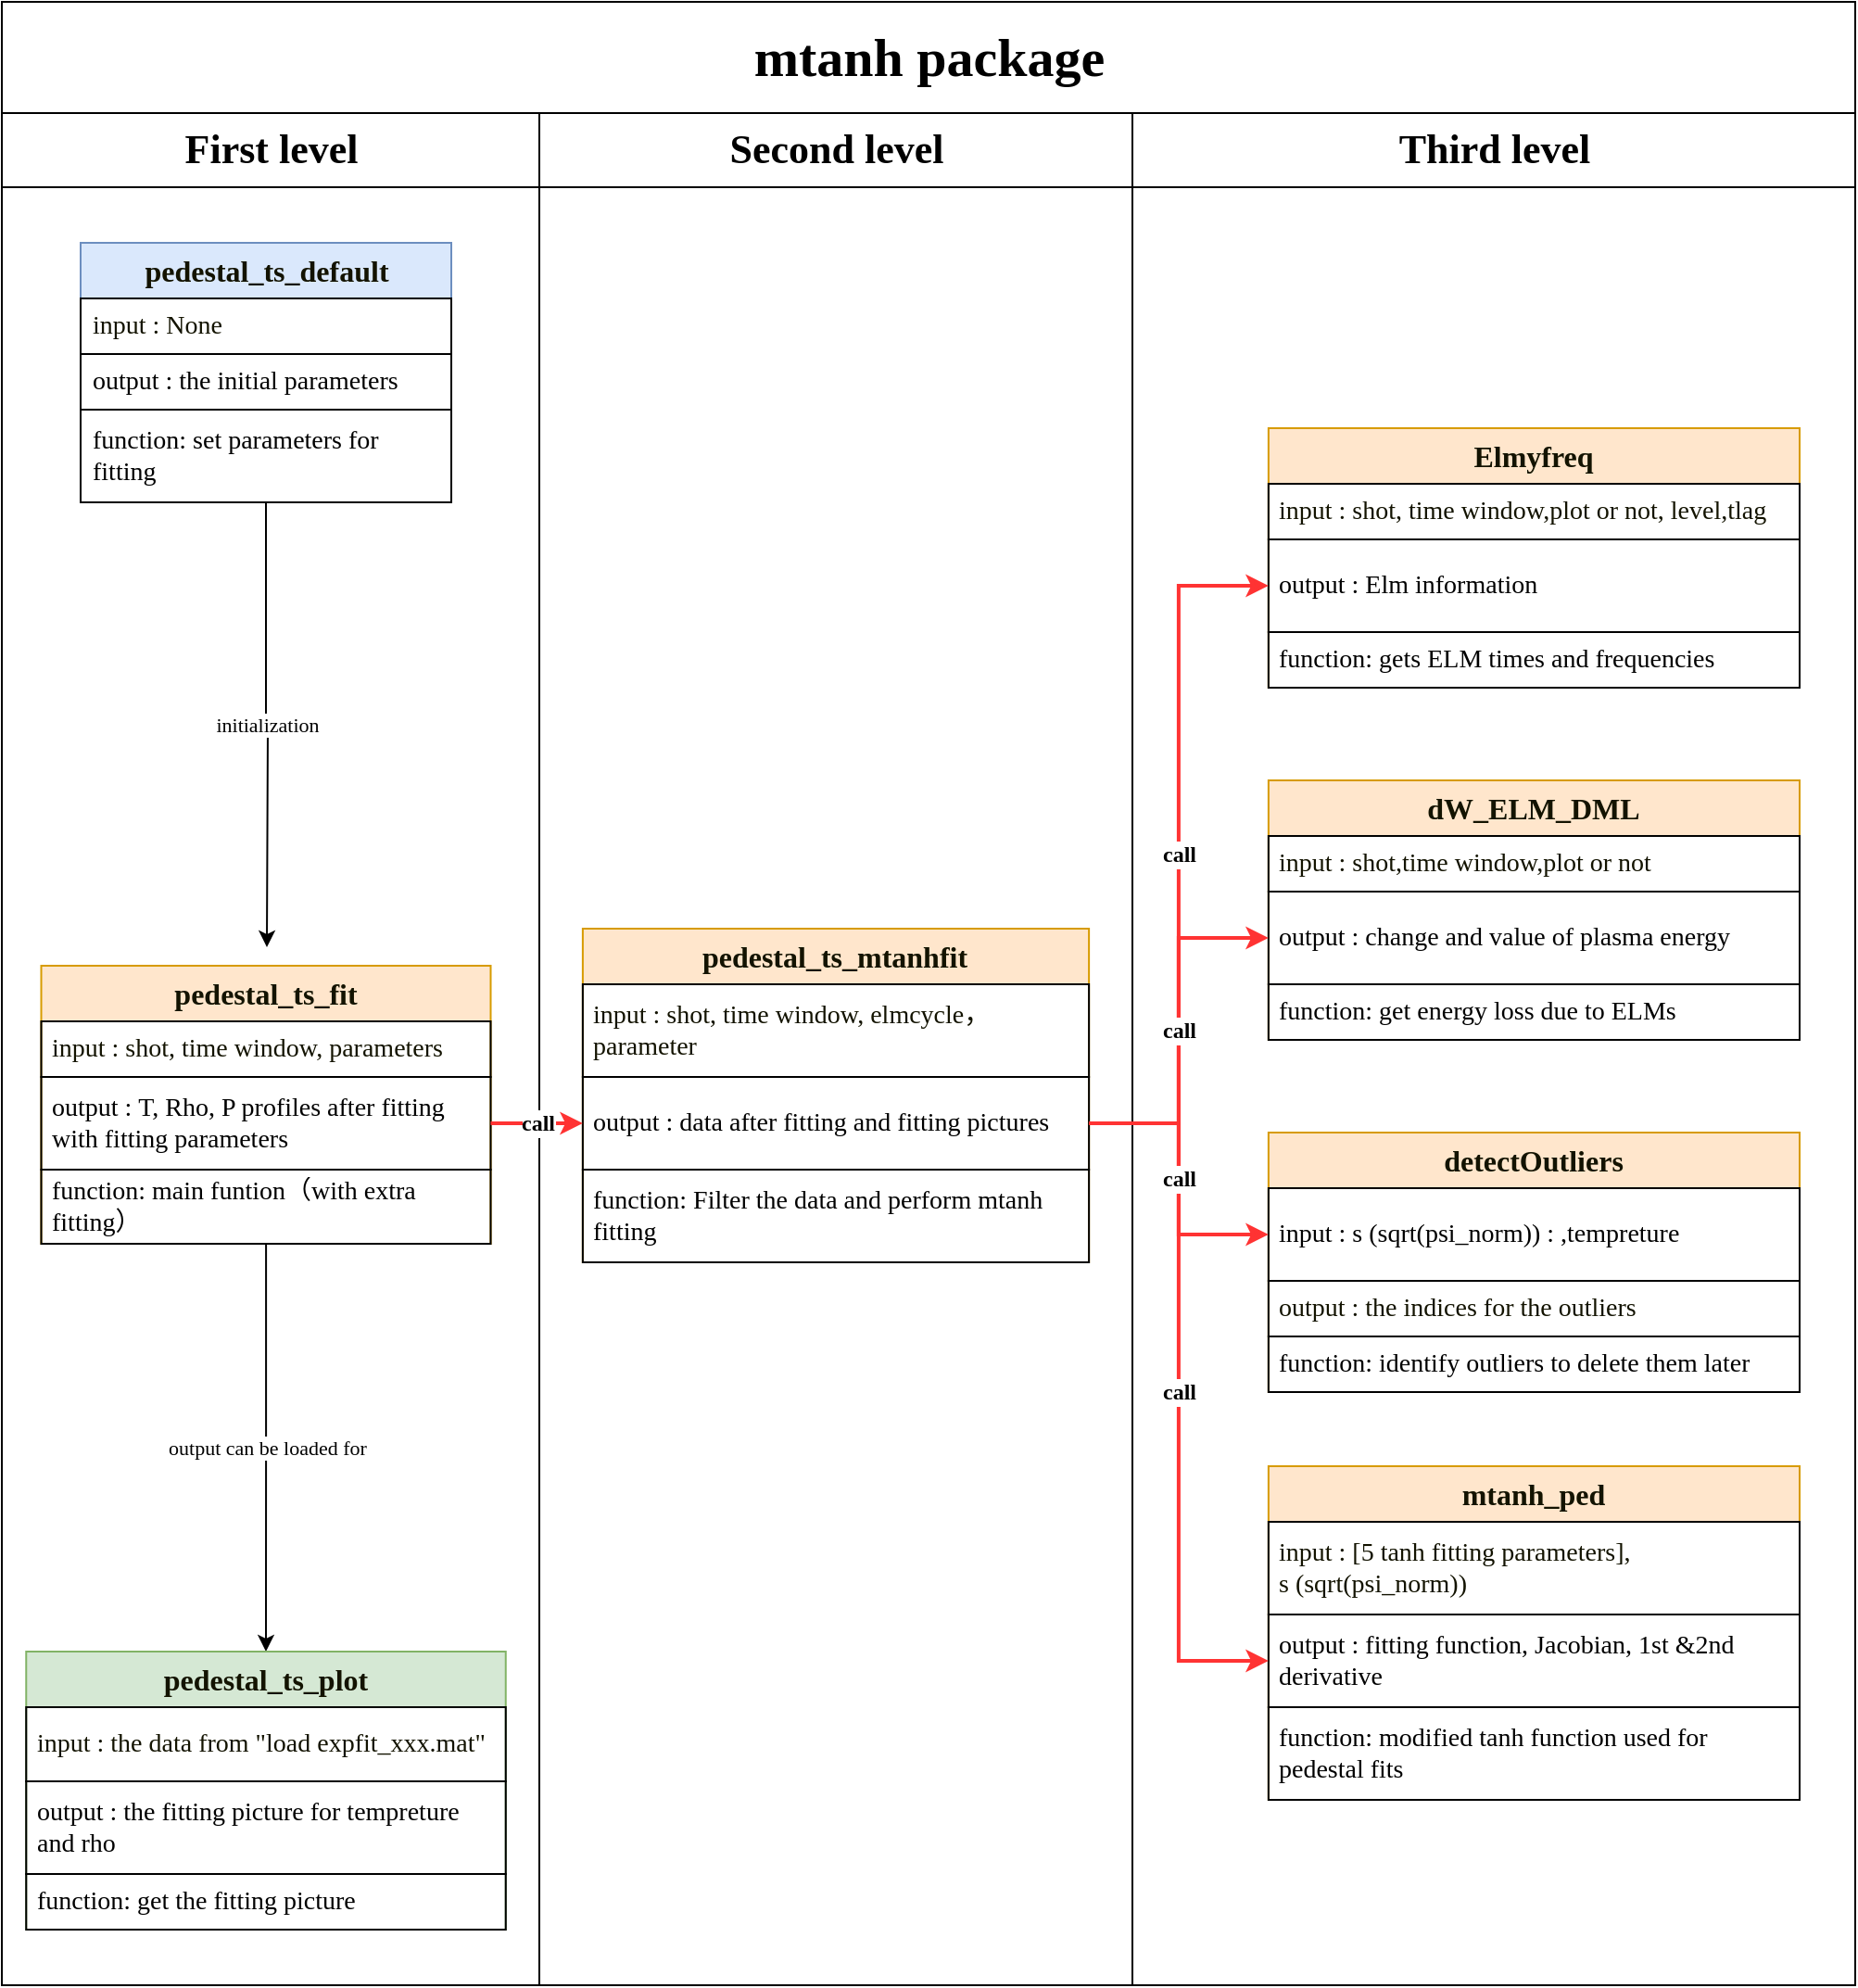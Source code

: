 <mxfile version="24.7.14" pages="3">
  <diagram name="Page-1" id="0783ab3e-0a74-02c8-0abd-f7b4e66b4bec">
    <mxGraphModel dx="1205" dy="851" grid="1" gridSize="10" guides="1" tooltips="1" connect="1" arrows="1" fold="1" page="1" pageScale="1" pageWidth="850" pageHeight="1100" background="none" math="0" shadow="0">
      <root>
        <mxCell id="0" />
        <mxCell id="1" parent="0" />
        <mxCell id="1c1d494c118603dd-1" value="&lt;font style=&quot;font-size: 29px;&quot;&gt;mtanh package&lt;/font&gt;" style="swimlane;html=1;childLayout=stackLayout;startSize=60;rounded=0;shadow=0;comic=0;labelBackgroundColor=none;strokeWidth=1;fontFamily=Times New Roman;fontSize=29;align=center;" parent="1" vertex="1">
          <mxGeometry x="70" y="60" width="1000" height="1070" as="geometry" />
        </mxCell>
        <mxCell id="1c1d494c118603dd-3" value="&lt;font style=&quot;font-size: 22px;&quot;&gt;First level&lt;/font&gt;" style="swimlane;html=1;startSize=40;fontFamily=Times New Roman;fontSize=22;" parent="1c1d494c118603dd-1" vertex="1">
          <mxGeometry y="60" width="290" height="1010" as="geometry" />
        </mxCell>
        <mxCell id="UKQ700S80o_2FQXmhF7d-37" value="initialization" style="edgeStyle=orthogonalEdgeStyle;rounded=0;orthogonalLoop=1;jettySize=auto;html=1;fontFamily=Times New Roman;" parent="1c1d494c118603dd-3" source="UKQ700S80o_2FQXmhF7d-15" edge="1">
          <mxGeometry relative="1" as="geometry">
            <mxPoint x="143" y="450" as="targetPoint" />
          </mxGeometry>
        </mxCell>
        <mxCell id="UKQ700S80o_2FQXmhF7d-15" value="&lt;font color=&quot;#131300&quot; style=&quot;forced-color-adjust: none; font-style: normal; font-variant-ligatures: normal; font-variant-caps: normal; font-weight: 400; letter-spacing: normal; orphans: 2; text-align: center; text-indent: 0px; text-transform: none; widows: 2; word-spacing: 0px; -webkit-text-stroke-width: 0px; white-space: normal; text-decoration-thickness: initial; text-decoration-style: initial; text-decoration-color: initial;&quot; size=&quot;1&quot;&gt;&lt;span style=&quot;forced-color-adjust: none; caret-color: rgb(19, 19, 0); text-wrap: nowrap;&quot;&gt;&lt;b style=&quot;forced-color-adjust: none; font-size: 16px;&quot;&gt;pedestal_ts_default&lt;/b&gt;&lt;/span&gt;&lt;/font&gt;" style="swimlane;fontStyle=0;childLayout=stackLayout;horizontal=1;startSize=30;horizontalStack=0;resizeParent=1;resizeParentMax=0;resizeLast=0;collapsible=1;marginBottom=0;whiteSpace=wrap;html=1;fillColor=#dae8fc;strokeColor=#6c8ebf;fontFamily=Times New Roman;" parent="1c1d494c118603dd-3" vertex="1">
          <mxGeometry x="42.5" y="70" width="200" height="140" as="geometry" />
        </mxCell>
        <mxCell id="UKQ700S80o_2FQXmhF7d-16" value="&lt;span style=&quot;caret-color: rgb(19, 19, 0); color: rgb(19, 19, 0); text-wrap: nowrap; background-color: rgb(255, 255, 255); font-size: 14px;&quot;&gt;&lt;font style=&quot;font-size: 14px;&quot;&gt;input : None&lt;/font&gt;&lt;/span&gt;" style="text;strokeColor=default;fillColor=none;align=left;verticalAlign=middle;spacingLeft=4;spacingRight=4;overflow=hidden;points=[[0,0.5],[1,0.5]];portConstraint=eastwest;rotatable=0;whiteSpace=wrap;html=1;fontFamily=Times New Roman;fontSize=14;" parent="UKQ700S80o_2FQXmhF7d-15" vertex="1">
          <mxGeometry y="30" width="200" height="30" as="geometry" />
        </mxCell>
        <mxCell id="UKQ700S80o_2FQXmhF7d-17" value="&lt;div style=&quot;font-size: 14px;&quot;&gt;output : the initial parameters&lt;/div&gt;&lt;div style=&quot;font-size: 14px;&quot;&gt;&lt;/div&gt;&lt;div style=&quot;font-size: 14px;&quot;&gt;&lt;/div&gt;" style="text;strokeColor=default;fillColor=none;align=left;verticalAlign=middle;spacingLeft=4;spacingRight=4;overflow=hidden;points=[[0,0.5],[1,0.5]];portConstraint=eastwest;rotatable=0;whiteSpace=wrap;html=1;fontFamily=Times New Roman;fontSize=14;" parent="UKQ700S80o_2FQXmhF7d-15" vertex="1">
          <mxGeometry y="60" width="200" height="30" as="geometry" />
        </mxCell>
        <mxCell id="UKQ700S80o_2FQXmhF7d-18" value="&lt;div style=&quot;font-size: 14px;&quot;&gt;function: set parameters for fitting&lt;/div&gt;" style="text;strokeColor=default;fillColor=none;align=left;verticalAlign=middle;spacingLeft=4;spacingRight=4;overflow=hidden;points=[[0,0.5],[1,0.5]];portConstraint=eastwest;rotatable=0;whiteSpace=wrap;html=1;fontFamily=Times New Roman;fontSize=14;" parent="UKQ700S80o_2FQXmhF7d-15" vertex="1">
          <mxGeometry y="90" width="200" height="50" as="geometry" />
        </mxCell>
        <mxCell id="UKQ700S80o_2FQXmhF7d-86" value="output can be loaded for" style="edgeStyle=orthogonalEdgeStyle;rounded=0;orthogonalLoop=1;jettySize=auto;html=1;fontFamily=Times New Roman;" parent="1c1d494c118603dd-3" source="UKQ700S80o_2FQXmhF7d-19" target="UKQ700S80o_2FQXmhF7d-82" edge="1">
          <mxGeometry relative="1" as="geometry" />
        </mxCell>
        <mxCell id="UKQ700S80o_2FQXmhF7d-19" value="&lt;font color=&quot;#131300&quot; style=&quot;forced-color-adjust: none; orphans: 2; text-align: center; text-indent: 0px; widows: 2; text-decoration-thickness: initial; text-decoration-style: initial; text-decoration-color: initial;&quot; size=&quot;1&quot;&gt;&lt;span style=&quot;forced-color-adjust: none;&quot;&gt;&lt;span style=&quot;forced-color-adjust: none;&quot;&gt;&lt;span style=&quot;text-wrap: nowrap;&quot;&gt;&lt;b style=&quot;font-size: 16px;&quot;&gt;pedestal_ts_fit&lt;/b&gt;&lt;/span&gt;&lt;/span&gt;&lt;/span&gt;&lt;/font&gt;" style="swimlane;fontStyle=0;childLayout=stackLayout;horizontal=1;startSize=30;horizontalStack=0;resizeParent=1;resizeParentMax=0;resizeLast=0;collapsible=1;marginBottom=0;whiteSpace=wrap;html=1;fillColor=#ffe6cc;strokeColor=#d79b00;fontFamily=Times New Roman;" parent="1c1d494c118603dd-3" vertex="1">
          <mxGeometry x="21.25" y="460" width="242.5" height="150" as="geometry" />
        </mxCell>
        <mxCell id="UKQ700S80o_2FQXmhF7d-20" value="&lt;span style=&quot;caret-color: rgb(19, 19, 0); color: rgb(19, 19, 0); text-wrap: nowrap; background-color: rgb(255, 255, 255); font-size: 14px;&quot;&gt;&lt;font style=&quot;font-size: 14px;&quot;&gt;input :&amp;nbsp;&lt;/font&gt;&lt;/span&gt;&lt;font style=&quot;font-size: 14px;&quot; color=&quot;#131300&quot;&gt;&lt;span style=&quot;caret-color: rgb(19, 19, 0); text-wrap: nowrap; font-size: 14px;&quot;&gt;shot, time window, parameters&lt;/span&gt;&lt;/font&gt;" style="text;strokeColor=default;fillColor=none;align=left;verticalAlign=middle;spacingLeft=4;spacingRight=4;overflow=hidden;points=[[0,0.5],[1,0.5]];portConstraint=eastwest;rotatable=0;whiteSpace=wrap;html=1;fontFamily=Times New Roman;fontSize=14;" parent="UKQ700S80o_2FQXmhF7d-19" vertex="1">
          <mxGeometry y="30" width="242.5" height="30" as="geometry" />
        </mxCell>
        <mxCell id="UKQ700S80o_2FQXmhF7d-21" value="&lt;div style=&quot;font-size: 14px;&quot;&gt;output :&amp;nbsp;&lt;span style=&quot;background-color: initial; font-size: 14px;&quot;&gt;T, Rho, P profiles after fitting&lt;/span&gt;&lt;/div&gt;&lt;div style=&quot;font-size: 14px;&quot;&gt;with fitting parameters&lt;/div&gt;&lt;div style=&quot;font-size: 14px;&quot;&gt;&lt;/div&gt;&lt;div style=&quot;font-size: 14px;&quot;&gt;&lt;/div&gt;" style="text;strokeColor=default;fillColor=none;align=left;verticalAlign=middle;spacingLeft=4;spacingRight=4;overflow=hidden;points=[[0,0.5],[1,0.5]];portConstraint=eastwest;rotatable=0;whiteSpace=wrap;html=1;fontFamily=Times New Roman;fontSize=14;" parent="UKQ700S80o_2FQXmhF7d-19" vertex="1">
          <mxGeometry y="60" width="242.5" height="50" as="geometry" />
        </mxCell>
        <mxCell id="UKQ700S80o_2FQXmhF7d-22" value="&lt;div style=&quot;font-size: 14px;&quot;&gt;function: main funtion（with extra fitting）&lt;/div&gt;" style="text;strokeColor=default;fillColor=none;align=left;verticalAlign=middle;spacingLeft=4;spacingRight=4;overflow=hidden;points=[[0,0.5],[1,0.5]];portConstraint=eastwest;rotatable=0;whiteSpace=wrap;html=1;fontFamily=Times New Roman;fontSize=14;" parent="UKQ700S80o_2FQXmhF7d-19" vertex="1">
          <mxGeometry y="110" width="242.5" height="40" as="geometry" />
        </mxCell>
        <mxCell id="UKQ700S80o_2FQXmhF7d-82" value="&lt;font color=&quot;#131300&quot; size=&quot;1&quot;&gt;&lt;span style=&quot;text-wrap: nowrap;&quot;&gt;&lt;b style=&quot;font-size: 16px;&quot;&gt;pedestal_ts_plot&lt;/b&gt;&lt;/span&gt;&lt;/font&gt;" style="swimlane;fontStyle=0;childLayout=stackLayout;horizontal=1;startSize=30;horizontalStack=0;resizeParent=1;resizeParentMax=0;resizeLast=0;collapsible=1;marginBottom=0;whiteSpace=wrap;html=1;fillColor=#d5e8d4;strokeColor=#82b366;fontFamily=Times New Roman;" parent="1c1d494c118603dd-3" vertex="1">
          <mxGeometry x="13.13" y="830" width="258.75" height="150" as="geometry" />
        </mxCell>
        <mxCell id="UKQ700S80o_2FQXmhF7d-83" value="&lt;div style=&quot;font-size: 14px;&quot;&gt;&lt;font style=&quot;font-size: 14px;&quot; color=&quot;#131300&quot;&gt;&lt;span style=&quot;caret-color: rgb(19, 19, 0); text-wrap: nowrap; font-size: 14px;&quot;&gt;input : the data from &quot;load expfit_xxx.mat&quot;&lt;/span&gt;&lt;/font&gt;&lt;/div&gt;" style="text;strokeColor=default;fillColor=none;align=left;verticalAlign=middle;spacingLeft=4;spacingRight=4;overflow=hidden;points=[[0,0.5],[1,0.5]];portConstraint=eastwest;rotatable=0;whiteSpace=wrap;html=1;fontFamily=Times New Roman;fontSize=14;" parent="UKQ700S80o_2FQXmhF7d-82" vertex="1">
          <mxGeometry y="30" width="258.75" height="40" as="geometry" />
        </mxCell>
        <mxCell id="UKQ700S80o_2FQXmhF7d-84" value="&lt;div style=&quot;font-size: 14px;&quot;&gt;&lt;div style=&quot;font-size: 14px;&quot;&gt;output : the fitting picture for tempreture and rho&lt;/div&gt;&lt;/div&gt;&lt;div style=&quot;font-size: 14px;&quot;&gt;&lt;/div&gt;&lt;div style=&quot;font-size: 14px;&quot;&gt;&lt;/div&gt;" style="text;strokeColor=default;fillColor=none;align=left;verticalAlign=middle;spacingLeft=4;spacingRight=4;overflow=hidden;points=[[0,0.5],[1,0.5]];portConstraint=eastwest;rotatable=0;whiteSpace=wrap;html=1;fontFamily=Times New Roman;fontSize=14;" parent="UKQ700S80o_2FQXmhF7d-82" vertex="1">
          <mxGeometry y="70" width="258.75" height="50" as="geometry" />
        </mxCell>
        <mxCell id="UKQ700S80o_2FQXmhF7d-85" value="&lt;div style=&quot;font-size: 14px;&quot;&gt;function: get the fitting picture&lt;/div&gt;" style="text;strokeColor=default;fillColor=none;align=left;verticalAlign=middle;spacingLeft=4;spacingRight=4;overflow=hidden;points=[[0,0.5],[1,0.5]];portConstraint=eastwest;rotatable=0;whiteSpace=wrap;html=1;fontFamily=Times New Roman;fontSize=14;" parent="UKQ700S80o_2FQXmhF7d-82" vertex="1">
          <mxGeometry y="120" width="258.75" height="30" as="geometry" />
        </mxCell>
        <mxCell id="UKQ700S80o_2FQXmhF7d-118" style="edgeStyle=orthogonalEdgeStyle;rounded=0;orthogonalLoop=1;jettySize=auto;html=1;exitX=1;exitY=0.5;exitDx=0;exitDy=0;" parent="UKQ700S80o_2FQXmhF7d-82" source="UKQ700S80o_2FQXmhF7d-85" target="UKQ700S80o_2FQXmhF7d-85" edge="1">
          <mxGeometry relative="1" as="geometry" />
        </mxCell>
        <mxCell id="UKQ700S80o_2FQXmhF7d-11" value="&lt;font style=&quot;font-size: 22px;&quot;&gt;Second level&lt;/font&gt;" style="swimlane;html=1;startSize=40;fontFamily=Times New Roman;fontSize=22;" parent="1c1d494c118603dd-1" vertex="1">
          <mxGeometry x="290" y="60" width="320" height="1010" as="geometry" />
        </mxCell>
        <mxCell id="UKQ700S80o_2FQXmhF7d-51" value="&lt;font color=&quot;#131300&quot; size=&quot;1&quot;&gt;&lt;span style=&quot;text-wrap: nowrap;&quot;&gt;&lt;b style=&quot;font-size: 16px;&quot;&gt;pedestal_ts_mtanhfit&lt;/b&gt;&lt;/span&gt;&lt;/font&gt;" style="swimlane;fontStyle=0;childLayout=stackLayout;horizontal=1;startSize=30;horizontalStack=0;resizeParent=1;resizeParentMax=0;resizeLast=0;collapsible=1;marginBottom=0;whiteSpace=wrap;html=1;fillColor=#ffe6cc;strokeColor=#d79b00;fontFamily=Times New Roman;" parent="UKQ700S80o_2FQXmhF7d-11" vertex="1">
          <mxGeometry x="23.44" y="440" width="273.12" height="180" as="geometry" />
        </mxCell>
        <mxCell id="UKQ700S80o_2FQXmhF7d-52" value="&lt;div&gt;&lt;font size=&quot;1&quot; color=&quot;#131300&quot;&gt;&lt;span style=&quot;caret-color: rgb(19, 19, 0); text-wrap: nowrap; font-size: 14px;&quot;&gt;input : shot, time window, elmcycle，&lt;/span&gt;&lt;/font&gt;&lt;/div&gt;&lt;div&gt;&lt;font size=&quot;1&quot; color=&quot;#131300&quot;&gt;&lt;span style=&quot;caret-color: rgb(19, 19, 0); text-wrap: nowrap; font-size: 14px;&quot;&gt;parameter&lt;/span&gt;&lt;/font&gt;&lt;/div&gt;" style="text;strokeColor=default;fillColor=none;align=left;verticalAlign=middle;spacingLeft=4;spacingRight=4;overflow=hidden;points=[[0,0.5],[1,0.5]];portConstraint=eastwest;rotatable=0;whiteSpace=wrap;html=1;fontFamily=Times New Roman;" parent="UKQ700S80o_2FQXmhF7d-51" vertex="1">
          <mxGeometry y="30" width="273.12" height="50" as="geometry" />
        </mxCell>
        <mxCell id="UKQ700S80o_2FQXmhF7d-53" value="&lt;div&gt;&lt;div&gt;&lt;font style=&quot;font-size: 14px;&quot;&gt;output : data after fitting and fitting pictures&lt;/font&gt;&lt;/div&gt;&lt;/div&gt;&lt;div&gt;&lt;/div&gt;&lt;div&gt;&lt;/div&gt;" style="text;strokeColor=default;fillColor=none;align=left;verticalAlign=middle;spacingLeft=4;spacingRight=4;overflow=hidden;points=[[0,0.5],[1,0.5]];portConstraint=eastwest;rotatable=0;whiteSpace=wrap;html=1;fontFamily=Times New Roman;" parent="UKQ700S80o_2FQXmhF7d-51" vertex="1">
          <mxGeometry y="80" width="273.12" height="50" as="geometry" />
        </mxCell>
        <mxCell id="UKQ700S80o_2FQXmhF7d-54" value="&lt;div&gt;&lt;font style=&quot;font-size: 14px;&quot;&gt;function: Filter the data and perform mtanh fitting&lt;/font&gt;&lt;/div&gt;" style="text;strokeColor=default;fillColor=none;align=left;verticalAlign=middle;spacingLeft=4;spacingRight=4;overflow=hidden;points=[[0,0.5],[1,0.5]];portConstraint=eastwest;rotatable=0;whiteSpace=wrap;html=1;fontFamily=Times New Roman;" parent="UKQ700S80o_2FQXmhF7d-51" vertex="1">
          <mxGeometry y="130" width="273.12" height="50" as="geometry" />
        </mxCell>
        <mxCell id="UKQ700S80o_2FQXmhF7d-87" value="call" style="edgeStyle=orthogonalEdgeStyle;rounded=0;orthogonalLoop=1;jettySize=auto;html=1;exitX=1;exitY=0.5;exitDx=0;exitDy=0;entryX=0;entryY=0.5;entryDx=0;entryDy=0;fillColor=#f8cecc;strokeColor=#FF3333;strokeWidth=2;fontSize=12;fontStyle=1;fontFamily=Times New Roman;" parent="1c1d494c118603dd-1" source="UKQ700S80o_2FQXmhF7d-21" target="UKQ700S80o_2FQXmhF7d-53" edge="1">
          <mxGeometry relative="1" as="geometry" />
        </mxCell>
        <mxCell id="UKQ700S80o_2FQXmhF7d-12" value="&lt;font style=&quot;font-size: 22px;&quot;&gt;Third level&lt;/font&gt;" style="swimlane;html=1;startSize=40;fontFamily=Times New Roman;fontSize=22;" parent="1c1d494c118603dd-1" vertex="1">
          <mxGeometry x="610" y="60" width="390" height="1010" as="geometry" />
        </mxCell>
        <mxCell id="UKQ700S80o_2FQXmhF7d-97" value="&lt;font color=&quot;#131300&quot; size=&quot;1&quot;&gt;&lt;span style=&quot;text-wrap: nowrap;&quot;&gt;&lt;b style=&quot;font-size: 16px;&quot;&gt;Elmyfreq&lt;/b&gt;&lt;/span&gt;&lt;/font&gt;" style="swimlane;fontStyle=0;childLayout=stackLayout;horizontal=1;startSize=30;horizontalStack=0;resizeParent=1;resizeParentMax=0;resizeLast=0;collapsible=1;marginBottom=0;whiteSpace=wrap;html=1;fillColor=#ffe6cc;strokeColor=#d79b00;fontFamily=Times New Roman;" parent="UKQ700S80o_2FQXmhF7d-12" vertex="1">
          <mxGeometry x="73.44" y="170" width="286.56" height="140" as="geometry" />
        </mxCell>
        <mxCell id="UKQ700S80o_2FQXmhF7d-98" value="&lt;div style=&quot;font-size: 14px;&quot;&gt;&lt;font style=&quot;font-size: 14px;&quot; color=&quot;#131300&quot;&gt;&lt;span style=&quot;caret-color: rgb(19, 19, 0); text-wrap: nowrap; font-size: 14px;&quot;&gt;input : shot, time window,plot or not, level,tlag&lt;/span&gt;&lt;/font&gt;&lt;/div&gt;" style="text;strokeColor=default;fillColor=none;align=left;verticalAlign=middle;spacingLeft=4;spacingRight=4;overflow=hidden;points=[[0,0.5],[1,0.5]];portConstraint=eastwest;rotatable=0;whiteSpace=wrap;html=1;fontFamily=Times New Roman;fontSize=14;" parent="UKQ700S80o_2FQXmhF7d-97" vertex="1">
          <mxGeometry y="30" width="286.56" height="30" as="geometry" />
        </mxCell>
        <mxCell id="UKQ700S80o_2FQXmhF7d-99" value="&lt;div&gt;&lt;div&gt;&lt;font style=&quot;font-size: 14px;&quot;&gt;output : Elm information&lt;/font&gt;&lt;/div&gt;&lt;/div&gt;&lt;div&gt;&lt;/div&gt;&lt;div&gt;&lt;/div&gt;" style="text;strokeColor=default;fillColor=none;align=left;verticalAlign=middle;spacingLeft=4;spacingRight=4;overflow=hidden;points=[[0,0.5],[1,0.5]];portConstraint=eastwest;rotatable=0;whiteSpace=wrap;html=1;fontFamily=Times New Roman;" parent="UKQ700S80o_2FQXmhF7d-97" vertex="1">
          <mxGeometry y="60" width="286.56" height="50" as="geometry" />
        </mxCell>
        <mxCell id="UKQ700S80o_2FQXmhF7d-100" value="&lt;div&gt;&lt;font style=&quot;font-size: 14px;&quot;&gt;function: gets ELM times and frequencies&lt;/font&gt;&lt;/div&gt;" style="text;strokeColor=default;fillColor=none;align=left;verticalAlign=middle;spacingLeft=4;spacingRight=4;overflow=hidden;points=[[0,0.5],[1,0.5]];portConstraint=eastwest;rotatable=0;whiteSpace=wrap;html=1;fontFamily=Times New Roman;" parent="UKQ700S80o_2FQXmhF7d-97" vertex="1">
          <mxGeometry y="110" width="286.56" height="30" as="geometry" />
        </mxCell>
        <mxCell id="UKQ700S80o_2FQXmhF7d-105" value="&lt;div&gt;&lt;font color=&quot;#131300&quot; size=&quot;1&quot;&gt;&lt;span style=&quot;text-wrap: nowrap;&quot;&gt;&lt;b style=&quot;font-size: 16px;&quot;&gt;mtanh_ped&lt;/b&gt;&lt;/span&gt;&lt;/font&gt;&lt;/div&gt;" style="swimlane;fontStyle=0;childLayout=stackLayout;horizontal=1;startSize=30;horizontalStack=0;resizeParent=1;resizeParentMax=0;resizeLast=0;collapsible=1;marginBottom=0;whiteSpace=wrap;html=1;fillColor=#ffe6cc;strokeColor=#d79b00;fontFamily=Times New Roman;" parent="UKQ700S80o_2FQXmhF7d-12" vertex="1">
          <mxGeometry x="73.44" y="730" width="286.56" height="180" as="geometry" />
        </mxCell>
        <mxCell id="UKQ700S80o_2FQXmhF7d-106" value="&lt;div style=&quot;font-size: 14px;&quot;&gt;&lt;font style=&quot;font-size: 14px;&quot; color=&quot;#131300&quot;&gt;&lt;span style=&quot;caret-color: rgb(19, 19, 0); text-wrap: nowrap; font-size: 14px;&quot;&gt;input : [5 tanh fitting parameters],&lt;/span&gt;&lt;/font&gt;&lt;/div&gt;&lt;div style=&quot;font-size: 14px;&quot;&gt;&lt;font style=&quot;font-size: 14px;&quot; color=&quot;#131300&quot;&gt;&lt;span style=&quot;caret-color: rgb(19, 19, 0); text-wrap: nowrap; font-size: 14px;&quot;&gt;s (sqrt(psi_norm))&lt;/span&gt;&lt;/font&gt;&lt;/div&gt;" style="text;strokeColor=default;fillColor=none;align=left;verticalAlign=middle;spacingLeft=4;spacingRight=4;overflow=hidden;points=[[0,0.5],[1,0.5]];portConstraint=eastwest;rotatable=0;whiteSpace=wrap;html=1;fontFamily=Times New Roman;fontSize=14;" parent="UKQ700S80o_2FQXmhF7d-105" vertex="1">
          <mxGeometry y="30" width="286.56" height="50" as="geometry" />
        </mxCell>
        <mxCell id="UKQ700S80o_2FQXmhF7d-107" value="&lt;div style=&quot;font-size: 14px;&quot;&gt;&lt;div style=&quot;font-size: 14px;&quot;&gt;output : fitting function, Jacobian, 1st &amp;amp;2nd derivative&lt;/div&gt;&lt;/div&gt;&lt;div style=&quot;font-size: 14px;&quot;&gt;&lt;/div&gt;&lt;div style=&quot;font-size: 14px;&quot;&gt;&lt;/div&gt;" style="text;strokeColor=default;fillColor=none;align=left;verticalAlign=middle;spacingLeft=4;spacingRight=4;overflow=hidden;points=[[0,0.5],[1,0.5]];portConstraint=eastwest;rotatable=0;whiteSpace=wrap;html=1;fontFamily=Times New Roman;fontSize=14;" parent="UKQ700S80o_2FQXmhF7d-105" vertex="1">
          <mxGeometry y="80" width="286.56" height="50" as="geometry" />
        </mxCell>
        <mxCell id="UKQ700S80o_2FQXmhF7d-108" value="&lt;div style=&quot;font-size: 14px;&quot;&gt;function: modified tanh function used for pedestal fits&lt;/div&gt;" style="text;strokeColor=default;fillColor=none;align=left;verticalAlign=middle;spacingLeft=4;spacingRight=4;overflow=hidden;points=[[0,0.5],[1,0.5]];portConstraint=eastwest;rotatable=0;whiteSpace=wrap;html=1;fontFamily=Times New Roman;fontSize=14;" parent="UKQ700S80o_2FQXmhF7d-105" vertex="1">
          <mxGeometry y="130" width="286.56" height="50" as="geometry" />
        </mxCell>
        <mxCell id="UKQ700S80o_2FQXmhF7d-109" value="&lt;div&gt;&lt;font color=&quot;#131300&quot; size=&quot;1&quot;&gt;&lt;span style=&quot;text-wrap: nowrap;&quot;&gt;&lt;b style=&quot;font-size: 16px;&quot;&gt;detectOutliers&lt;/b&gt;&lt;/span&gt;&lt;/font&gt;&lt;/div&gt;" style="swimlane;fontStyle=0;childLayout=stackLayout;horizontal=1;startSize=30;horizontalStack=0;resizeParent=1;resizeParentMax=0;resizeLast=0;collapsible=1;marginBottom=0;whiteSpace=wrap;html=1;fillColor=#ffe6cc;strokeColor=#d79b00;fontFamily=Times New Roman;" parent="UKQ700S80o_2FQXmhF7d-12" vertex="1">
          <mxGeometry x="73.44" y="550" width="286.56" height="140" as="geometry" />
        </mxCell>
        <mxCell id="UKQ700S80o_2FQXmhF7d-111" value="&lt;div style=&quot;font-size: 14px;&quot;&gt;&lt;div style=&quot;font-size: 14px;&quot;&gt;input : s (sqrt(psi_norm)) : ,tempreture&lt;/div&gt;&lt;/div&gt;&lt;div style=&quot;font-size: 14px;&quot;&gt;&lt;/div&gt;&lt;div style=&quot;font-size: 14px;&quot;&gt;&lt;/div&gt;" style="text;strokeColor=default;fillColor=none;align=left;verticalAlign=middle;spacingLeft=4;spacingRight=4;overflow=hidden;points=[[0,0.5],[1,0.5]];portConstraint=eastwest;rotatable=0;whiteSpace=wrap;html=1;fontFamily=Times New Roman;fontSize=14;" parent="UKQ700S80o_2FQXmhF7d-109" vertex="1">
          <mxGeometry y="30" width="286.56" height="50" as="geometry" />
        </mxCell>
        <mxCell id="UKQ700S80o_2FQXmhF7d-110" value="&lt;div style=&quot;font-size: 14px;&quot;&gt;&lt;font style=&quot;font-size: 14px;&quot; color=&quot;#131300&quot;&gt;&lt;span style=&quot;caret-color: rgb(19, 19, 0); text-wrap: nowrap; font-size: 14px;&quot;&gt;output : the indices for the outliers&lt;/span&gt;&lt;/font&gt;&lt;/div&gt;" style="text;strokeColor=default;fillColor=none;align=left;verticalAlign=middle;spacingLeft=4;spacingRight=4;overflow=hidden;points=[[0,0.5],[1,0.5]];portConstraint=eastwest;rotatable=0;whiteSpace=wrap;html=1;fontFamily=Times New Roman;fontSize=14;" parent="UKQ700S80o_2FQXmhF7d-109" vertex="1">
          <mxGeometry y="80" width="286.56" height="30" as="geometry" />
        </mxCell>
        <mxCell id="UKQ700S80o_2FQXmhF7d-112" value="&lt;div style=&quot;font-size: 14px;&quot;&gt;function: identify outliers to delete them later&lt;/div&gt;" style="text;strokeColor=default;fillColor=none;align=left;verticalAlign=middle;spacingLeft=4;spacingRight=4;overflow=hidden;points=[[0,0.5],[1,0.5]];portConstraint=eastwest;rotatable=0;whiteSpace=wrap;html=1;fontFamily=Times New Roman;fontSize=14;" parent="UKQ700S80o_2FQXmhF7d-109" vertex="1">
          <mxGeometry y="110" width="286.56" height="30" as="geometry" />
        </mxCell>
        <mxCell id="UKQ700S80o_2FQXmhF7d-101" value="&lt;div&gt;&lt;font color=&quot;#131300&quot; size=&quot;1&quot;&gt;&lt;span style=&quot;text-wrap: nowrap;&quot;&gt;&lt;b style=&quot;font-size: 16px;&quot;&gt;dW_ELM_DML&lt;/b&gt;&lt;/span&gt;&lt;/font&gt;&lt;/div&gt;" style="swimlane;fontStyle=0;childLayout=stackLayout;horizontal=1;startSize=30;horizontalStack=0;resizeParent=1;resizeParentMax=0;resizeLast=0;collapsible=1;marginBottom=0;whiteSpace=wrap;html=1;fillColor=#ffe6cc;strokeColor=#d79b00;fontFamily=Times New Roman;" parent="UKQ700S80o_2FQXmhF7d-12" vertex="1">
          <mxGeometry x="73.44" y="360" width="286.56" height="140" as="geometry" />
        </mxCell>
        <mxCell id="UKQ700S80o_2FQXmhF7d-102" value="&lt;div&gt;&lt;font size=&quot;1&quot; color=&quot;#131300&quot;&gt;&lt;span style=&quot;caret-color: rgb(19, 19, 0); text-wrap: nowrap; font-size: 14px;&quot;&gt;input : shot,time window,plot or not&lt;/span&gt;&lt;/font&gt;&lt;/div&gt;" style="text;strokeColor=default;fillColor=none;align=left;verticalAlign=middle;spacingLeft=4;spacingRight=4;overflow=hidden;points=[[0,0.5],[1,0.5]];portConstraint=eastwest;rotatable=0;whiteSpace=wrap;html=1;fontFamily=Times New Roman;" parent="UKQ700S80o_2FQXmhF7d-101" vertex="1">
          <mxGeometry y="30" width="286.56" height="30" as="geometry" />
        </mxCell>
        <mxCell id="UKQ700S80o_2FQXmhF7d-103" value="&lt;div&gt;&lt;div&gt;&lt;font style=&quot;font-size: 14px;&quot;&gt;output : change and value of plasma energy&lt;/font&gt;&lt;/div&gt;&lt;/div&gt;&lt;div&gt;&lt;/div&gt;&lt;div&gt;&lt;/div&gt;" style="text;strokeColor=default;fillColor=none;align=left;verticalAlign=middle;spacingLeft=4;spacingRight=4;overflow=hidden;points=[[0,0.5],[1,0.5]];portConstraint=eastwest;rotatable=0;whiteSpace=wrap;html=1;fontFamily=Times New Roman;" parent="UKQ700S80o_2FQXmhF7d-101" vertex="1">
          <mxGeometry y="60" width="286.56" height="50" as="geometry" />
        </mxCell>
        <mxCell id="UKQ700S80o_2FQXmhF7d-104" value="&lt;div&gt;&lt;font style=&quot;font-size: 14px;&quot;&gt;function: get energy loss due to ELMs&lt;/font&gt;&lt;/div&gt;" style="text;strokeColor=default;fillColor=none;align=left;verticalAlign=middle;spacingLeft=4;spacingRight=4;overflow=hidden;points=[[0,0.5],[1,0.5]];portConstraint=eastwest;rotatable=0;whiteSpace=wrap;html=1;fontFamily=Times New Roman;" parent="UKQ700S80o_2FQXmhF7d-101" vertex="1">
          <mxGeometry y="110" width="286.56" height="30" as="geometry" />
        </mxCell>
        <mxCell id="UKQ700S80o_2FQXmhF7d-113" value="call" style="edgeStyle=orthogonalEdgeStyle;rounded=0;orthogonalLoop=1;jettySize=auto;html=1;exitX=1;exitY=0.5;exitDx=0;exitDy=0;entryX=0;entryY=0.5;entryDx=0;entryDy=0;strokeColor=#FF3333;strokeWidth=2;fontSize=12;fontStyle=1;fontFamily=Times New Roman;" parent="1c1d494c118603dd-1" source="UKQ700S80o_2FQXmhF7d-53" target="UKQ700S80o_2FQXmhF7d-99" edge="1">
          <mxGeometry relative="1" as="geometry" />
        </mxCell>
        <mxCell id="UKQ700S80o_2FQXmhF7d-114" value="call" style="edgeStyle=orthogonalEdgeStyle;rounded=0;orthogonalLoop=1;jettySize=auto;html=1;exitX=1;exitY=0.5;exitDx=0;exitDy=0;entryX=0;entryY=0.5;entryDx=0;entryDy=0;strokeColor=#FF3333;strokeWidth=2;fontSize=12;fontStyle=1;fontFamily=Times New Roman;" parent="1c1d494c118603dd-1" source="UKQ700S80o_2FQXmhF7d-53" target="UKQ700S80o_2FQXmhF7d-103" edge="1">
          <mxGeometry relative="1" as="geometry" />
        </mxCell>
        <mxCell id="UKQ700S80o_2FQXmhF7d-116" value="call" style="edgeStyle=orthogonalEdgeStyle;rounded=0;orthogonalLoop=1;jettySize=auto;html=1;exitX=1;exitY=0.5;exitDx=0;exitDy=0;entryX=0;entryY=0.5;entryDx=0;entryDy=0;strokeColor=#FF3333;strokeWidth=2;fontSize=12;fontStyle=1;fontFamily=Times New Roman;" parent="1c1d494c118603dd-1" source="UKQ700S80o_2FQXmhF7d-53" target="UKQ700S80o_2FQXmhF7d-107" edge="1">
          <mxGeometry relative="1" as="geometry" />
        </mxCell>
        <mxCell id="UKQ700S80o_2FQXmhF7d-115" value="call" style="edgeStyle=orthogonalEdgeStyle;rounded=0;orthogonalLoop=1;jettySize=auto;html=1;exitX=1;exitY=0.5;exitDx=0;exitDy=0;entryX=0;entryY=0.5;entryDx=0;entryDy=0;strokeColor=#FF3333;strokeWidth=2;fontSize=12;fontStyle=1;fontFamily=Times New Roman;" parent="1c1d494c118603dd-1" source="UKQ700S80o_2FQXmhF7d-53" target="UKQ700S80o_2FQXmhF7d-111" edge="1">
          <mxGeometry relative="1" as="geometry" />
        </mxCell>
      </root>
    </mxGraphModel>
  </diagram>
  <diagram id="ZKAaN59LLz6bm7qVMKYW" name="第 2 页">
    <mxGraphModel dx="2610" dy="1843" grid="1" gridSize="10" guides="1" tooltips="1" connect="1" arrows="1" fold="1" page="1" pageScale="1" pageWidth="827" pageHeight="1169" math="0" shadow="0">
      <root>
        <mxCell id="0" />
        <mxCell id="1" parent="0" />
        <mxCell id="EfcbHoqVgBAvjW8AKtv0-1" value="&lt;font style=&quot;font-size: 29px;&quot;&gt;CAXE-BALM package&lt;/font&gt;" style="swimlane;html=1;childLayout=stackLayout;startSize=60;rounded=0;shadow=0;comic=0;labelBackgroundColor=none;strokeWidth=1;fontFamily=Times New Roman;fontSize=29;align=center;" parent="1" vertex="1">
          <mxGeometry x="80" y="70" width="1500" height="1420" as="geometry" />
        </mxCell>
        <mxCell id="EfcbHoqVgBAvjW8AKtv0-2" value="&lt;font style=&quot;font-size: 22px;&quot;&gt;First level&lt;/font&gt;" style="swimlane;html=1;startSize=40;fontFamily=Times New Roman;fontSize=22;" parent="EfcbHoqVgBAvjW8AKtv0-1" vertex="1">
          <mxGeometry y="60" width="270" height="1360" as="geometry" />
        </mxCell>
        <mxCell id="EfcbHoqVgBAvjW8AKtv0-9" value="&lt;font color=&quot;#131300&quot;&gt;&lt;span style=&quot;font-size: 16px; text-wrap: nowrap;&quot;&gt;&lt;b&gt;pedestal_ballooning&lt;/b&gt;&lt;/span&gt;&lt;/font&gt;" style="swimlane;fontStyle=0;childLayout=stackLayout;horizontal=1;startSize=30;horizontalStack=0;resizeParent=1;resizeParentMax=0;resizeLast=0;collapsible=1;marginBottom=0;whiteSpace=wrap;html=1;fillColor=#d5e8d4;strokeColor=#82b366;fontFamily=Times New Roman;" parent="EfcbHoqVgBAvjW8AKtv0-2" vertex="1">
          <mxGeometry x="16" y="60" width="242.5" height="150" as="geometry" />
        </mxCell>
        <mxCell id="EfcbHoqVgBAvjW8AKtv0-10" value="&lt;span style=&quot;caret-color: rgb(19, 19, 0); color: rgb(19, 19, 0); text-wrap: nowrap; background-color: rgb(255, 255, 255); font-size: 14px;&quot;&gt;&lt;font style=&quot;font-size: 14px;&quot;&gt;input :&amp;nbsp;&lt;/font&gt;&lt;/span&gt;&lt;font color=&quot;#131300&quot;&gt;&lt;span style=&quot;caret-color: rgb(19, 19, 0); text-wrap: nowrap;&quot;&gt;expeq&lt;/span&gt;&lt;/font&gt;" style="text;strokeColor=default;fillColor=none;align=left;verticalAlign=middle;spacingLeft=4;spacingRight=4;overflow=hidden;points=[[0,0.5],[1,0.5]];portConstraint=eastwest;rotatable=0;whiteSpace=wrap;html=1;fontFamily=Times New Roman;fontSize=14;" parent="EfcbHoqVgBAvjW8AKtv0-9" vertex="1">
          <mxGeometry y="30" width="242.5" height="30" as="geometry" />
        </mxCell>
        <mxCell id="EfcbHoqVgBAvjW8AKtv0-11" value="&lt;div style=&quot;font-size: 14px;&quot;&gt;output : None (but save the equilibrium and stability result in files)&lt;/div&gt;&lt;div style=&quot;font-size: 14px;&quot;&gt;&lt;/div&gt;&lt;div style=&quot;font-size: 14px;&quot;&gt;&lt;/div&gt;" style="text;strokeColor=default;fillColor=none;align=left;verticalAlign=middle;spacingLeft=4;spacingRight=4;overflow=hidden;points=[[0,0.5],[1,0.5]];portConstraint=eastwest;rotatable=0;whiteSpace=wrap;html=1;fontFamily=Times New Roman;fontSize=14;" parent="EfcbHoqVgBAvjW8AKtv0-9" vertex="1">
          <mxGeometry y="60" width="242.5" height="50" as="geometry" />
        </mxCell>
        <mxCell id="EfcbHoqVgBAvjW8AKtv0-12" value="&lt;div style=&quot;font-size: 14px;&quot;&gt;function: Computation of main functions for fast infinite balloon modes&lt;/div&gt;" style="text;strokeColor=default;fillColor=none;align=left;verticalAlign=middle;spacingLeft=4;spacingRight=4;overflow=hidden;points=[[0,0.5],[1,0.5]];portConstraint=eastwest;rotatable=0;whiteSpace=wrap;html=1;fontFamily=Times New Roman;fontSize=14;" parent="EfcbHoqVgBAvjW8AKtv0-9" vertex="1">
          <mxGeometry y="110" width="242.5" height="40" as="geometry" />
        </mxCell>
        <mxCell id="EfcbHoqVgBAvjW8AKtv0-18" value="&lt;font style=&quot;font-size: 22px;&quot;&gt;Second level&lt;/font&gt;" style="swimlane;html=1;startSize=40;fontFamily=Times New Roman;fontSize=22;" parent="EfcbHoqVgBAvjW8AKtv0-1" vertex="1">
          <mxGeometry x="270" y="60" width="350" height="1360" as="geometry" />
        </mxCell>
        <mxCell id="EfcbHoqVgBAvjW8AKtv0-19" value="&lt;font color=&quot;#131300&quot;&gt;&lt;span style=&quot;font-size: 16px; text-wrap: nowrap;&quot;&gt;&lt;b&gt;expeq2caxe_edge&lt;/b&gt;&lt;/span&gt;&lt;/font&gt;" style="swimlane;fontStyle=0;childLayout=stackLayout;horizontal=1;startSize=30;horizontalStack=0;resizeParent=1;resizeParentMax=0;resizeLast=0;collapsible=1;marginBottom=0;whiteSpace=wrap;html=1;fillColor=#e1d5e7;strokeColor=#9673a6;fontFamily=Times New Roman;" parent="EfcbHoqVgBAvjW8AKtv0-18" vertex="1">
          <mxGeometry x="60" y="60" width="270" height="180" as="geometry" />
        </mxCell>
        <mxCell id="EfcbHoqVgBAvjW8AKtv0-20" value="&lt;font color=&quot;#131300&quot;&gt;&lt;span style=&quot;font-size: 14px; text-wrap: nowrap;&quot;&gt;input : eqname&lt;/span&gt;&lt;br&gt;&lt;/font&gt;" style="text;strokeColor=default;fillColor=none;align=left;verticalAlign=middle;spacingLeft=4;spacingRight=4;overflow=hidden;points=[[0,0.5],[1,0.5]];portConstraint=eastwest;rotatable=0;whiteSpace=wrap;html=1;fontFamily=Times New Roman;" parent="EfcbHoqVgBAvjW8AKtv0-19" vertex="1">
          <mxGeometry y="30" width="270" height="50" as="geometry" />
        </mxCell>
        <mxCell id="EfcbHoqVgBAvjW8AKtv0-21" value="&lt;div&gt;&lt;div&gt;&lt;font style=&quot;font-size: 14px;&quot;&gt;output : CAXE_edge&lt;/font&gt;&lt;/div&gt;&lt;/div&gt;&lt;div&gt;&lt;/div&gt;&lt;div&gt;&lt;/div&gt;" style="text;strokeColor=default;fillColor=none;align=left;verticalAlign=middle;spacingLeft=4;spacingRight=4;overflow=hidden;points=[[0,0.5],[1,0.5]];portConstraint=eastwest;rotatable=0;whiteSpace=wrap;html=1;fontFamily=Times New Roman;" parent="EfcbHoqVgBAvjW8AKtv0-19" vertex="1">
          <mxGeometry y="80" width="270" height="50" as="geometry" />
        </mxCell>
        <mxCell id="EfcbHoqVgBAvjW8AKtv0-22" value="&lt;div&gt;&lt;font style=&quot;font-size: 14px;&quot;&gt;function: &amp;nbsp;Compute high resolution equilibrium with CAXE from EXPEQ file&lt;/font&gt;&lt;/div&gt;" style="text;strokeColor=default;fillColor=none;align=left;verticalAlign=middle;spacingLeft=4;spacingRight=4;overflow=hidden;points=[[0,0.5],[1,0.5]];portConstraint=eastwest;rotatable=0;whiteSpace=wrap;html=1;fontFamily=Times New Roman;" parent="EfcbHoqVgBAvjW8AKtv0-19" vertex="1">
          <mxGeometry y="130" width="270" height="50" as="geometry" />
        </mxCell>
        <mxCell id="EfcbHoqVgBAvjW8AKtv0-53" value="&lt;font color=&quot;#131300&quot;&gt;&lt;span style=&quot;font-size: 16px; text-wrap: nowrap;&quot;&gt;&lt;b&gt;eq2balm4_gen&lt;/b&gt;&lt;/span&gt;&lt;/font&gt;" style="swimlane;fontStyle=0;childLayout=stackLayout;horizontal=1;startSize=30;horizontalStack=0;resizeParent=1;resizeParentMax=0;resizeLast=0;collapsible=1;marginBottom=0;whiteSpace=wrap;html=1;fillColor=#e1d5e7;strokeColor=#9673a6;fontFamily=Times New Roman;" parent="EfcbHoqVgBAvjW8AKtv0-18" vertex="1">
          <mxGeometry x="60" y="925" width="273.12" height="190" as="geometry" />
        </mxCell>
        <mxCell id="EfcbHoqVgBAvjW8AKtv0-54" value="&lt;div&gt;&lt;font size=&quot;1&quot; color=&quot;#131300&quot;&gt;&lt;span style=&quot;caret-color: rgb(19, 19, 0); text-wrap: nowrap; font-size: 14px;&quot;&gt;input :&amp;nbsp;&lt;/span&gt;&lt;/font&gt;&lt;span style=&quot;background-color: initial; font-size: 14px; caret-color: rgb(19, 19, 0); text-wrap: nowrap;&quot;&gt;&lt;font color=&quot;#131300&quot;&gt;eqname,smax,sped,s0,w,jblist,pplist,&lt;/font&gt;&lt;/span&gt;&lt;/div&gt;&lt;div&gt;&lt;span style=&quot;background-color: initial; font-size: 14px; caret-color: rgb(19, 19, 0); text-wrap: nowrap;&quot;&gt;&lt;font color=&quot;#131300&quot;&gt;batch&lt;/font&gt;&lt;/span&gt;&lt;/div&gt;" style="text;strokeColor=default;fillColor=none;align=left;verticalAlign=middle;spacingLeft=4;spacingRight=4;overflow=hidden;points=[[0,0.5],[1,0.5]];portConstraint=eastwest;rotatable=0;whiteSpace=wrap;html=1;fontFamily=Times New Roman;" parent="EfcbHoqVgBAvjW8AKtv0-53" vertex="1">
          <mxGeometry y="30" width="273.12" height="60" as="geometry" />
        </mxCell>
        <mxCell id="EfcbHoqVgBAvjW8AKtv0-55" value="&lt;div&gt;&lt;div&gt;&lt;font style=&quot;font-size: 14px;&quot;&gt;output : BALM_output&lt;/font&gt;&lt;/div&gt;&lt;/div&gt;&lt;div&gt;&lt;/div&gt;&lt;div&gt;&lt;/div&gt;" style="text;strokeColor=default;fillColor=none;align=left;verticalAlign=middle;spacingLeft=4;spacingRight=4;overflow=hidden;points=[[0,0.5],[1,0.5]];portConstraint=eastwest;rotatable=0;whiteSpace=wrap;html=1;fontFamily=Times New Roman;" parent="EfcbHoqVgBAvjW8AKtv0-53" vertex="1">
          <mxGeometry y="90" width="273.12" height="40" as="geometry" />
        </mxCell>
        <mxCell id="EfcbHoqVgBAvjW8AKtv0-56" value="&lt;div&gt;&lt;font style=&quot;font-size: 14px;&quot;&gt;function: Fixed normalized currents (from CAXE eq), dW eigenvalues on the (p&#39;,j) grid were calculated as instability growth rates&lt;/font&gt;&lt;/div&gt;" style="text;strokeColor=default;fillColor=none;align=left;verticalAlign=middle;spacingLeft=4;spacingRight=4;overflow=hidden;points=[[0,0.5],[1,0.5]];portConstraint=eastwest;rotatable=0;whiteSpace=wrap;html=1;fontFamily=Times New Roman;" parent="EfcbHoqVgBAvjW8AKtv0-53" vertex="1">
          <mxGeometry y="130" width="273.12" height="60" as="geometry" />
        </mxCell>
        <mxCell id="EfcbHoqVgBAvjW8AKtv0-49" value="&lt;font color=&quot;#131300&quot;&gt;&lt;span style=&quot;font-size: 16px; text-wrap: nowrap;&quot;&gt;&lt;b&gt;balm2ped&lt;/b&gt;&lt;/span&gt;&lt;/font&gt;" style="swimlane;fontStyle=0;childLayout=stackLayout;horizontal=1;startSize=30;horizontalStack=0;resizeParent=1;resizeParentMax=0;resizeLast=0;collapsible=1;marginBottom=0;whiteSpace=wrap;html=1;fillColor=#e1d5e7;strokeColor=#9673a6;fontFamily=Times New Roman;" parent="EfcbHoqVgBAvjW8AKtv0-18" vertex="1">
          <mxGeometry x="60" y="695" width="273.12" height="190" as="geometry" />
        </mxCell>
        <mxCell id="EfcbHoqVgBAvjW8AKtv0-50" value="&lt;div&gt;&lt;font size=&quot;1&quot; color=&quot;#131300&quot;&gt;&lt;span style=&quot;caret-color: rgb(19, 19, 0); text-wrap: nowrap; font-size: 14px;&quot;&gt;input :&amp;nbsp;&lt;/span&gt;&lt;/font&gt;&lt;span style=&quot;background-color: initial; font-size: 14px; caret-color: rgb(19, 19, 0); text-wrap: nowrap;&quot;&gt;&lt;font color=&quot;#131300&quot;&gt;scase, S09MAX, S09KNE, S09CUT,&amp;nbsp;&lt;/font&gt;&lt;/span&gt;&lt;/div&gt;&lt;div&gt;&lt;span style=&quot;background-color: initial; font-size: 14px; caret-color: rgb(19, 19, 0); text-wrap: nowrap;&quot;&gt;&lt;font color=&quot;#131300&quot;&gt;S09&lt;/font&gt;&lt;/span&gt;&lt;/div&gt;" style="text;strokeColor=default;fillColor=none;align=left;verticalAlign=middle;spacingLeft=4;spacingRight=4;overflow=hidden;points=[[0,0.5],[1,0.5]];portConstraint=eastwest;rotatable=0;whiteSpace=wrap;html=1;fontFamily=Times New Roman;" parent="EfcbHoqVgBAvjW8AKtv0-49" vertex="1">
          <mxGeometry y="30" width="273.12" height="60" as="geometry" />
        </mxCell>
        <mxCell id="EfcbHoqVgBAvjW8AKtv0-51" value="&lt;div&gt;&lt;div&gt;&lt;font style=&quot;font-size: 14px;&quot;&gt;output : pedestal profiles&#39; figures&lt;/font&gt;&lt;/div&gt;&lt;/div&gt;&lt;div&gt;&lt;/div&gt;&lt;div&gt;&lt;/div&gt;" style="text;strokeColor=default;fillColor=none;align=left;verticalAlign=middle;spacingLeft=4;spacingRight=4;overflow=hidden;points=[[0,0.5],[1,0.5]];portConstraint=eastwest;rotatable=0;whiteSpace=wrap;html=1;fontFamily=Times New Roman;" parent="EfcbHoqVgBAvjW8AKtv0-49" vertex="1">
          <mxGeometry y="90" width="273.12" height="50" as="geometry" />
        </mxCell>
        <mxCell id="EfcbHoqVgBAvjW8AKtv0-52" value="&lt;div&gt;&lt;font style=&quot;font-size: 14px;&quot;&gt;function: zoom display of pedestal region&amp;nbsp;&lt;/font&gt;&lt;/div&gt;" style="text;strokeColor=default;fillColor=none;align=left;verticalAlign=middle;spacingLeft=4;spacingRight=4;overflow=hidden;points=[[0,0.5],[1,0.5]];portConstraint=eastwest;rotatable=0;whiteSpace=wrap;html=1;fontFamily=Times New Roman;" parent="EfcbHoqVgBAvjW8AKtv0-49" vertex="1">
          <mxGeometry y="140" width="273.12" height="50" as="geometry" />
        </mxCell>
        <mxCell id="EfcbHoqVgBAvjW8AKtv0-57" value="&lt;font color=&quot;#131300&quot;&gt;&lt;span style=&quot;font-size: 16px; text-wrap: nowrap;&quot;&gt;&lt;b&gt;plot_ballooning_stability&lt;/b&gt;&lt;/span&gt;&lt;/font&gt;" style="swimlane;fontStyle=0;childLayout=stackLayout;horizontal=1;startSize=30;horizontalStack=0;resizeParent=1;resizeParentMax=0;resizeLast=0;collapsible=1;marginBottom=0;whiteSpace=wrap;html=1;fillColor=#e1d5e7;strokeColor=#9673a6;fontFamily=Times New Roman;" parent="EfcbHoqVgBAvjW8AKtv0-18" vertex="1">
          <mxGeometry x="60" y="1145" width="273.12" height="180" as="geometry" />
        </mxCell>
        <mxCell id="EfcbHoqVgBAvjW8AKtv0-58" value="&lt;div&gt;&lt;font size=&quot;1&quot; color=&quot;#131300&quot;&gt;&lt;span style=&quot;caret-color: rgb(19, 19, 0); text-wrap: nowrap; font-size: 14px;&quot;&gt;input :&amp;nbsp;&lt;/span&gt;&lt;/font&gt;&lt;span style=&quot;caret-color: rgb(0, 0, 0); background-color: initial;&quot;&gt;eqname,BALM_output,physical,location,&lt;/span&gt;&lt;/div&gt;&lt;div&gt;&lt;span style=&quot;caret-color: rgb(0, 0, 0); background-color: initial;&quot;&gt;ifigs&lt;/span&gt;&lt;/div&gt;" style="text;strokeColor=default;fillColor=none;align=left;verticalAlign=middle;spacingLeft=4;spacingRight=4;overflow=hidden;points=[[0,0.5],[1,0.5]];portConstraint=eastwest;rotatable=0;whiteSpace=wrap;html=1;fontFamily=Times New Roman;" parent="EfcbHoqVgBAvjW8AKtv0-57" vertex="1">
          <mxGeometry y="30" width="273.12" height="50" as="geometry" />
        </mxCell>
        <mxCell id="EfcbHoqVgBAvjW8AKtv0-59" value="&lt;div&gt;&lt;div&gt;&lt;font style=&quot;font-size: 14px;&quot;&gt;output : [ifigs,data]&lt;/font&gt;&lt;/div&gt;&lt;/div&gt;&lt;div&gt;&lt;/div&gt;&lt;div&gt;&lt;/div&gt;" style="text;strokeColor=default;fillColor=none;align=left;verticalAlign=middle;spacingLeft=4;spacingRight=4;overflow=hidden;points=[[0,0.5],[1,0.5]];portConstraint=eastwest;rotatable=0;whiteSpace=wrap;html=1;fontFamily=Times New Roman;" parent="EfcbHoqVgBAvjW8AKtv0-57" vertex="1">
          <mxGeometry y="80" width="273.12" height="50" as="geometry" />
        </mxCell>
        <mxCell id="EfcbHoqVgBAvjW8AKtv0-60" value="&lt;div&gt;&lt;font style=&quot;font-size: 14px;&quot;&gt;function: Plot infinite-n ballooning stability boundary&lt;/font&gt;&lt;/div&gt;" style="text;strokeColor=default;fillColor=none;align=left;verticalAlign=middle;spacingLeft=4;spacingRight=4;overflow=hidden;points=[[0,0.5],[1,0.5]];portConstraint=eastwest;rotatable=0;whiteSpace=wrap;html=1;fontFamily=Times New Roman;" parent="EfcbHoqVgBAvjW8AKtv0-57" vertex="1">
          <mxGeometry y="130" width="273.12" height="50" as="geometry" />
        </mxCell>
        <mxCell id="EfcbHoqVgBAvjW8AKtv0-61" value="" style="html=1;shadow=0;dashed=0;align=center;verticalAlign=middle;shape=mxgraph.arrows2.arrow;dy=0.6;dx=40;direction=south;notch=0;fillColor=#FFFF00;" parent="EfcbHoqVgBAvjW8AKtv0-18" vertex="1">
          <mxGeometry x="34.5" y="62" width="20" height="1260" as="geometry" />
        </mxCell>
        <mxCell id="xNwAg9UyjwnZRElxSbVV-1" value="&lt;font color=&quot;#131300&quot;&gt;&lt;span style=&quot;font-size: 16px; text-wrap: nowrap;&quot;&gt;&lt;b&gt;read_CAXE_out&lt;/b&gt;&lt;/span&gt;&lt;/font&gt;" style="swimlane;fontStyle=0;childLayout=stackLayout;horizontal=1;startSize=30;horizontalStack=0;resizeParent=1;resizeParentMax=0;resizeLast=0;collapsible=1;marginBottom=0;whiteSpace=wrap;html=1;fillColor=#e1d5e7;strokeColor=#9673a6;fontFamily=Times New Roman;" vertex="1" parent="EfcbHoqVgBAvjW8AKtv0-18">
          <mxGeometry x="60" y="270" width="270" height="170" as="geometry" />
        </mxCell>
        <mxCell id="xNwAg9UyjwnZRElxSbVV-2" value="&lt;div&gt;&lt;font size=&quot;1&quot; color=&quot;#131300&quot;&gt;&lt;span style=&quot;caret-color: rgb(19, 19, 0); text-wrap: nowrap; font-size: 14px;&quot;&gt;input :&amp;nbsp;&lt;/span&gt;&lt;/font&gt;&lt;span style=&quot;background-color: initial; font-size: 14px; caret-color: rgb(19, 19, 0); text-wrap: nowrap;&quot;&gt;&lt;font color=&quot;#131300&quot;&gt;dirname,eqname&lt;/font&gt;&lt;/span&gt;&lt;/div&gt;" style="text;strokeColor=default;fillColor=none;align=left;verticalAlign=middle;spacingLeft=4;spacingRight=4;overflow=hidden;points=[[0,0.5],[1,0.5]];portConstraint=eastwest;rotatable=0;whiteSpace=wrap;html=1;fontFamily=Times New Roman;" vertex="1" parent="xNwAg9UyjwnZRElxSbVV-1">
          <mxGeometry y="30" width="270" height="40" as="geometry" />
        </mxCell>
        <mxCell id="xNwAg9UyjwnZRElxSbVV-3" value="&lt;div&gt;&lt;div&gt;&lt;font style=&quot;font-size: 14px;&quot;&gt;output : CAXE_edge&lt;/font&gt;&lt;/div&gt;&lt;/div&gt;&lt;div&gt;&lt;/div&gt;&lt;div&gt;&lt;/div&gt;" style="text;strokeColor=default;fillColor=none;align=left;verticalAlign=middle;spacingLeft=4;spacingRight=4;overflow=hidden;points=[[0,0.5],[1,0.5]];portConstraint=eastwest;rotatable=0;whiteSpace=wrap;html=1;fontFamily=Times New Roman;" vertex="1" parent="xNwAg9UyjwnZRElxSbVV-1">
          <mxGeometry y="70" width="270" height="40" as="geometry" />
        </mxCell>
        <mxCell id="xNwAg9UyjwnZRElxSbVV-4" value="&lt;div&gt;&lt;font style=&quot;font-size: 14px;&quot;&gt;function:&amp;nbsp;&lt;/font&gt;&lt;span style=&quot;background-color: initial;&quot;&gt;&lt;font style=&quot;font-size: 14px;&quot;&gt;Parses the (eqname)_caxe.out file for pedestal parameters&lt;/font&gt;&lt;/span&gt;&lt;/div&gt;" style="text;strokeColor=default;fillColor=none;align=left;verticalAlign=middle;spacingLeft=4;spacingRight=4;overflow=hidden;points=[[0,0.5],[1,0.5]];portConstraint=eastwest;rotatable=0;whiteSpace=wrap;html=1;fontFamily=Times New Roman;" vertex="1" parent="xNwAg9UyjwnZRElxSbVV-1">
          <mxGeometry y="110" width="270" height="60" as="geometry" />
        </mxCell>
        <mxCell id="EfcbHoqVgBAvjW8AKtv0-42" value="&lt;font style=&quot;font-size: 14px;&quot; face=&quot;Helvetica&quot;&gt;Call&lt;/font&gt;" style="edgeStyle=orthogonalEdgeStyle;rounded=0;orthogonalLoop=1;jettySize=auto;html=1;exitX=1;exitY=0.5;exitDx=0;exitDy=0;entryX=0;entryY=0.5;entryDx=0;entryDy=0;strokeColor=#FF3333;strokeWidth=2;fontSize=12;fontStyle=1;fontFamily=Times New Roman;" parent="EfcbHoqVgBAvjW8AKtv0-1" source="EfcbHoqVgBAvjW8AKtv0-51" target="EfcbHoqVgBAvjW8AKtv0-39" edge="1">
          <mxGeometry relative="1" as="geometry" />
        </mxCell>
        <mxCell id="EfcbHoqVgBAvjW8AKtv0-140" value="&lt;b&gt;&lt;font style=&quot;font-size: 14px;&quot;&gt;Call&lt;/font&gt;&lt;/b&gt;" style="edgeStyle=orthogonalEdgeStyle;rounded=0;orthogonalLoop=1;jettySize=auto;html=1;entryX=0.163;entryY=0.838;entryDx=0;entryDy=0;entryPerimeter=0;strokeColor=#FF0000;strokeWidth=3;" parent="EfcbHoqVgBAvjW8AKtv0-1" source="EfcbHoqVgBAvjW8AKtv0-21" target="EfcbHoqVgBAvjW8AKtv0-125" edge="1">
          <mxGeometry x="-0.005" relative="1" as="geometry">
            <mxPoint as="offset" />
          </mxGeometry>
        </mxCell>
        <mxCell id="EfcbHoqVgBAvjW8AKtv0-142" value="&lt;b&gt;&lt;font style=&quot;font-size: 14px;&quot;&gt;Call&lt;/font&gt;&lt;/b&gt;" style="edgeStyle=orthogonalEdgeStyle;rounded=0;orthogonalLoop=1;jettySize=auto;html=1;entryX=0.066;entryY=0.855;entryDx=0;entryDy=0;entryPerimeter=0;strokeColor=#FF0000;strokeWidth=2;" parent="EfcbHoqVgBAvjW8AKtv0-1" source="EfcbHoqVgBAvjW8AKtv0-11" target="EfcbHoqVgBAvjW8AKtv0-61" edge="1">
          <mxGeometry relative="1" as="geometry" />
        </mxCell>
        <mxCell id="EfcbHoqVgBAvjW8AKtv0-144" value="&lt;b&gt;&lt;font style=&quot;font-size: 14px;&quot;&gt;Call&lt;/font&gt;&lt;/b&gt;" style="edgeStyle=orthogonalEdgeStyle;rounded=0;orthogonalLoop=1;jettySize=auto;html=1;strokeColor=#FF0000;strokeWidth=2;exitX=1;exitY=0.5;exitDx=0;exitDy=0;entryX=0.768;entryY=0.693;entryDx=0;entryDy=0;entryPerimeter=0;" parent="EfcbHoqVgBAvjW8AKtv0-1" source="EfcbHoqVgBAvjW8AKtv0-55" target="EfcbHoqVgBAvjW8AKtv0-126" edge="1">
          <mxGeometry relative="1" as="geometry">
            <mxPoint x="980" y="1170" as="targetPoint" />
            <Array as="points" />
          </mxGeometry>
        </mxCell>
        <mxCell id="EfcbHoqVgBAvjW8AKtv0-24" value="&lt;font style=&quot;font-size: 22px;&quot;&gt;Third level&lt;/font&gt;" style="swimlane;html=1;startSize=40;fontFamily=Times New Roman;fontSize=22;" parent="EfcbHoqVgBAvjW8AKtv0-1" vertex="1">
          <mxGeometry x="620" y="60" width="880" height="1360" as="geometry" />
        </mxCell>
        <mxCell id="EfcbHoqVgBAvjW8AKtv0-25" value="&lt;font color=&quot;#131300&quot;&gt;&lt;span style=&quot;font-size: 16px; text-wrap: nowrap;&quot;&gt;&lt;b&gt;caxekinx_path&lt;/b&gt;&lt;/span&gt;&lt;/font&gt;" style="swimlane;fontStyle=0;childLayout=stackLayout;horizontal=1;startSize=30;horizontalStack=0;resizeParent=1;resizeParentMax=0;resizeLast=0;collapsible=1;marginBottom=0;whiteSpace=wrap;html=1;fillColor=#ffe6cc;strokeColor=#d79b00;fontFamily=Times New Roman;" parent="EfcbHoqVgBAvjW8AKtv0-24" vertex="1">
          <mxGeometry x="57" y="60" width="290" height="150" as="geometry" />
        </mxCell>
        <mxCell id="EfcbHoqVgBAvjW8AKtv0-26" value="&lt;div style=&quot;font-size: 14px;&quot;&gt;&lt;font style=&quot;font-size: 14px;&quot; color=&quot;#131300&quot;&gt;&lt;span style=&quot;caret-color: rgb(19, 19, 0); text-wrap: nowrap; font-size: 14px;&quot;&gt;input :&amp;nbsp;&lt;/span&gt;&lt;/font&gt;&lt;span style=&quot;caret-color: rgb(0, 0, 0); background-color: initial;&quot;&gt;machine&lt;/span&gt;&lt;/div&gt;" style="text;strokeColor=default;fillColor=none;align=left;verticalAlign=middle;spacingLeft=4;spacingRight=4;overflow=hidden;points=[[0,0.5],[1,0.5]];portConstraint=eastwest;rotatable=0;whiteSpace=wrap;html=1;fontFamily=Times New Roman;fontSize=14;" parent="EfcbHoqVgBAvjW8AKtv0-25" vertex="1">
          <mxGeometry y="30" width="290" height="30" as="geometry" />
        </mxCell>
        <mxCell id="EfcbHoqVgBAvjW8AKtv0-27" value="&lt;div&gt;&lt;div&gt;&lt;font style=&quot;font-size: 14px;&quot;&gt;output : ck_path&lt;/font&gt;&lt;/div&gt;&lt;/div&gt;&lt;div&gt;&lt;/div&gt;&lt;div&gt;&lt;/div&gt;" style="text;strokeColor=default;fillColor=none;align=left;verticalAlign=middle;spacingLeft=4;spacingRight=4;overflow=hidden;points=[[0,0.5],[1,0.5]];portConstraint=eastwest;rotatable=0;whiteSpace=wrap;html=1;fontFamily=Times New Roman;" parent="EfcbHoqVgBAvjW8AKtv0-25" vertex="1">
          <mxGeometry y="60" width="290" height="40" as="geometry" />
        </mxCell>
        <mxCell id="EfcbHoqVgBAvjW8AKtv0-28" value="&lt;div&gt;&lt;font style=&quot;font-size: 14px;&quot;&gt;function: provides machine or profile dependent path information for CAXE and KINX&lt;/font&gt;&lt;/div&gt;" style="text;strokeColor=default;fillColor=none;align=left;verticalAlign=middle;spacingLeft=4;spacingRight=4;overflow=hidden;points=[[0,0.5],[1,0.5]];portConstraint=eastwest;rotatable=0;whiteSpace=wrap;html=1;fontFamily=Times New Roman;" parent="EfcbHoqVgBAvjW8AKtv0-25" vertex="1">
          <mxGeometry y="100" width="290" height="50" as="geometry" />
        </mxCell>
        <mxCell id="EfcbHoqVgBAvjW8AKtv0-33" value="&lt;font color=&quot;#131300&quot;&gt;&lt;span style=&quot;font-size: 16px; text-wrap: nowrap;&quot;&gt;&lt;b&gt;write_input_file_CAXE&lt;/b&gt;&lt;/span&gt;&lt;/font&gt;" style="swimlane;fontStyle=0;childLayout=stackLayout;horizontal=1;startSize=30;horizontalStack=0;resizeParent=1;resizeParentMax=0;resizeLast=0;collapsible=1;marginBottom=0;whiteSpace=wrap;html=1;fillColor=#ffe6cc;strokeColor=#d79b00;fontFamily=Times New Roman;" parent="EfcbHoqVgBAvjW8AKtv0-24" vertex="1">
          <mxGeometry x="55.5" y="380" width="293" height="130" as="geometry" />
        </mxCell>
        <mxCell id="EfcbHoqVgBAvjW8AKtv0-34" value="&lt;div style=&quot;font-size: 14px;&quot;&gt;&lt;div style=&quot;font-size: 14px;&quot;&gt;input : fname,CAXE_input&lt;/div&gt;&lt;/div&gt;&lt;div style=&quot;font-size: 14px;&quot;&gt;&lt;/div&gt;&lt;div style=&quot;font-size: 14px;&quot;&gt;&lt;/div&gt;" style="text;strokeColor=default;fillColor=none;align=left;verticalAlign=middle;spacingLeft=4;spacingRight=4;overflow=hidden;points=[[0,0.5],[1,0.5]];portConstraint=eastwest;rotatable=0;whiteSpace=wrap;html=1;fontFamily=Times New Roman;fontSize=14;" parent="EfcbHoqVgBAvjW8AKtv0-33" vertex="1">
          <mxGeometry y="30" width="293" height="30" as="geometry" />
        </mxCell>
        <mxCell id="EfcbHoqVgBAvjW8AKtv0-35" value="&lt;div style=&quot;&quot;&gt;&lt;font style=&quot;font-size: 14px;&quot; color=&quot;#131300&quot;&gt;&lt;span style=&quot;caret-color: rgb(19, 19, 0); text-wrap: nowrap; font-size: 14px;&quot;&gt;output :&amp;nbsp;&lt;/span&gt;&lt;/font&gt;&lt;span style=&quot;background-color: initial; caret-color: rgb(19, 19, 0); text-wrap: nowrap;&quot;&gt;&lt;font color=&quot;#131300&quot;&gt;status&lt;/font&gt;&lt;/span&gt;&lt;/div&gt;" style="text;strokeColor=default;fillColor=none;align=left;verticalAlign=middle;spacingLeft=4;spacingRight=4;overflow=hidden;points=[[0,0.5],[1,0.5]];portConstraint=eastwest;rotatable=0;whiteSpace=wrap;html=1;fontFamily=Times New Roman;fontSize=14;" parent="EfcbHoqVgBAvjW8AKtv0-33" vertex="1">
          <mxGeometry y="60" width="293" height="30" as="geometry" />
        </mxCell>
        <mxCell id="EfcbHoqVgBAvjW8AKtv0-36" value="&lt;div style=&quot;font-size: 14px;&quot;&gt;function: Writes an input file for the CAXE code with contents specified in a structure&lt;/div&gt;" style="text;strokeColor=default;fillColor=none;align=left;verticalAlign=middle;spacingLeft=4;spacingRight=4;overflow=hidden;points=[[0,0.5],[1,0.5]];portConstraint=eastwest;rotatable=0;whiteSpace=wrap;html=1;fontFamily=Times New Roman;fontSize=14;" parent="EfcbHoqVgBAvjW8AKtv0-33" vertex="1">
          <mxGeometry y="90" width="293" height="40" as="geometry" />
        </mxCell>
        <mxCell id="EfcbHoqVgBAvjW8AKtv0-37" value="&lt;font color=&quot;#131300&quot;&gt;&lt;span style=&quot;font-size: 16px; text-wrap: nowrap;&quot;&gt;&lt;b&gt;balm2000_jbs&lt;/b&gt;&lt;/span&gt;&lt;/font&gt;" style="swimlane;fontStyle=0;childLayout=stackLayout;horizontal=1;startSize=30;horizontalStack=0;resizeParent=1;resizeParentMax=0;resizeLast=0;collapsible=1;marginBottom=0;whiteSpace=wrap;html=1;fillColor=#ffe6cc;strokeColor=#d79b00;fontFamily=Times New Roman;" parent="EfcbHoqVgBAvjW8AKtv0-24" vertex="1">
          <mxGeometry x="58.5" y="830" width="290" height="140" as="geometry" />
        </mxCell>
        <mxCell id="EfcbHoqVgBAvjW8AKtv0-38" value="&lt;div&gt;&lt;font size=&quot;1&quot; color=&quot;#131300&quot;&gt;&lt;span style=&quot;caret-color: rgb(19, 19, 0); text-wrap: nowrap; font-size: 14px;&quot;&gt;input : None&lt;/span&gt;&lt;/font&gt;&lt;/div&gt;" style="text;strokeColor=default;fillColor=none;align=left;verticalAlign=middle;spacingLeft=4;spacingRight=4;overflow=hidden;points=[[0,0.5],[1,0.5]];portConstraint=eastwest;rotatable=0;whiteSpace=wrap;html=1;fontFamily=Times New Roman;" parent="EfcbHoqVgBAvjW8AKtv0-37" vertex="1">
          <mxGeometry y="30" width="290" height="30" as="geometry" />
        </mxCell>
        <mxCell id="EfcbHoqVgBAvjW8AKtv0-39" value="&lt;div&gt;&lt;div&gt;&lt;font style=&quot;font-size: 14px;&quot;&gt;output : some marks in the figures&lt;/font&gt;&lt;/div&gt;&lt;/div&gt;&lt;div&gt;&lt;/div&gt;&lt;div&gt;&lt;/div&gt;" style="text;strokeColor=default;fillColor=none;align=left;verticalAlign=middle;spacingLeft=4;spacingRight=4;overflow=hidden;points=[[0,0.5],[1,0.5]];portConstraint=eastwest;rotatable=0;whiteSpace=wrap;html=1;fontFamily=Times New Roman;" parent="EfcbHoqVgBAvjW8AKtv0-37" vertex="1">
          <mxGeometry y="60" width="290" height="40" as="geometry" />
        </mxCell>
        <mxCell id="EfcbHoqVgBAvjW8AKtv0-40" value="&lt;div&gt;&lt;font style=&quot;font-size: 14px;&quot;&gt;function:&amp;nbsp;&lt;/font&gt;&lt;span style=&quot;font-size: 14px; background-color: initial;&quot;&gt;add max/knee/cut marks&amp;nbsp;&lt;/span&gt;&lt;/div&gt;" style="text;strokeColor=default;fillColor=none;align=left;verticalAlign=middle;spacingLeft=4;spacingRight=4;overflow=hidden;points=[[0,0.5],[1,0.5]];portConstraint=eastwest;rotatable=0;whiteSpace=wrap;html=1;fontFamily=Times New Roman;" parent="EfcbHoqVgBAvjW8AKtv0-37" vertex="1">
          <mxGeometry y="100" width="290" height="40" as="geometry" />
        </mxCell>
        <mxCell id="EfcbHoqVgBAvjW8AKtv0-45" value="&lt;font color=&quot;#131300&quot;&gt;&lt;span style=&quot;font-size: 16px; text-wrap: nowrap;&quot;&gt;&lt;b&gt;read_CAXE_out&lt;/b&gt;&lt;/span&gt;&lt;/font&gt;" style="swimlane;fontStyle=0;childLayout=stackLayout;horizontal=1;startSize=30;horizontalStack=0;resizeParent=1;resizeParentMax=0;resizeLast=0;collapsible=1;marginBottom=0;whiteSpace=wrap;html=1;fillColor=#f8cecc;strokeColor=#b85450;fontFamily=Times New Roman;" parent="EfcbHoqVgBAvjW8AKtv0-24" vertex="1">
          <mxGeometry x="57" y="680" width="290" height="30" as="geometry" />
        </mxCell>
        <mxCell id="EfcbHoqVgBAvjW8AKtv0-63" value="&lt;font color=&quot;#131300&quot;&gt;&lt;span style=&quot;font-size: 16px; text-wrap: nowrap;&quot;&gt;&lt;b&gt;read_input_file_CAXE&lt;/b&gt;&lt;/span&gt;&lt;/font&gt;" style="swimlane;fontStyle=0;childLayout=stackLayout;horizontal=1;startSize=30;horizontalStack=0;resizeParent=1;resizeParentMax=0;resizeLast=0;collapsible=1;marginBottom=0;whiteSpace=wrap;html=1;fillColor=#ffe6cc;strokeColor=#d79b00;fontFamily=Times New Roman;" parent="EfcbHoqVgBAvjW8AKtv0-24" vertex="1">
          <mxGeometry x="58.5" y="230" width="290" height="130" as="geometry" />
        </mxCell>
        <mxCell id="EfcbHoqVgBAvjW8AKtv0-64" value="&lt;div style=&quot;font-size: 14px;&quot;&gt;&lt;div style=&quot;font-size: 14px;&quot;&gt;input : varargin&lt;/div&gt;&lt;/div&gt;&lt;div style=&quot;font-size: 14px;&quot;&gt;&lt;/div&gt;&lt;div style=&quot;font-size: 14px;&quot;&gt;&lt;/div&gt;" style="text;strokeColor=default;fillColor=none;align=left;verticalAlign=middle;spacingLeft=4;spacingRight=4;overflow=hidden;points=[[0,0.5],[1,0.5]];portConstraint=eastwest;rotatable=0;whiteSpace=wrap;html=1;fontFamily=Times New Roman;fontSize=14;" parent="EfcbHoqVgBAvjW8AKtv0-63" vertex="1">
          <mxGeometry y="30" width="290" height="30" as="geometry" />
        </mxCell>
        <mxCell id="EfcbHoqVgBAvjW8AKtv0-65" value="&lt;div style=&quot;&quot;&gt;&lt;font style=&quot;font-size: 14px;&quot; color=&quot;#131300&quot;&gt;&lt;span style=&quot;caret-color: rgb(19, 19, 0); text-wrap: nowrap; font-size: 14px;&quot;&gt;output :&amp;nbsp;&lt;/span&gt;&lt;/font&gt;&lt;span style=&quot;background-color: initial; caret-color: rgb(19, 19, 0); text-wrap: nowrap;&quot;&gt;&lt;font color=&quot;#131300&quot;&gt;CAXE_input&lt;/font&gt;&lt;/span&gt;&lt;/div&gt;" style="text;strokeColor=default;fillColor=none;align=left;verticalAlign=middle;spacingLeft=4;spacingRight=4;overflow=hidden;points=[[0,0.5],[1,0.5]];portConstraint=eastwest;rotatable=0;whiteSpace=wrap;html=1;fontFamily=Times New Roman;fontSize=14;" parent="EfcbHoqVgBAvjW8AKtv0-63" vertex="1">
          <mxGeometry y="60" width="290" height="30" as="geometry" />
        </mxCell>
        <mxCell id="EfcbHoqVgBAvjW8AKtv0-66" value="&lt;div style=&quot;font-size: 14px;&quot;&gt;function: Reads a CAXE input file into a&amp;nbsp;&lt;span style=&quot;background-color: initial;&quot;&gt;structure&lt;/span&gt;&lt;/div&gt;" style="text;strokeColor=default;fillColor=none;align=left;verticalAlign=middle;spacingLeft=4;spacingRight=4;overflow=hidden;points=[[0,0.5],[1,0.5]];portConstraint=eastwest;rotatable=0;whiteSpace=wrap;html=1;fontFamily=Times New Roman;fontSize=14;" parent="EfcbHoqVgBAvjW8AKtv0-63" vertex="1">
          <mxGeometry y="90" width="290" height="40" as="geometry" />
        </mxCell>
        <mxCell id="EfcbHoqVgBAvjW8AKtv0-67" value="&lt;font color=&quot;#131300&quot;&gt;&lt;span style=&quot;font-size: 16px; text-wrap: nowrap;&quot;&gt;&lt;b&gt;caxekinx_batch&lt;/b&gt;&lt;/span&gt;&lt;/font&gt;" style="swimlane;fontStyle=0;childLayout=stackLayout;horizontal=1;startSize=30;horizontalStack=0;resizeParent=1;resizeParentMax=0;resizeLast=0;collapsible=1;marginBottom=0;whiteSpace=wrap;html=1;fillColor=#ffe6cc;strokeColor=#d79b00;fontFamily=Times New Roman;" parent="EfcbHoqVgBAvjW8AKtv0-24" vertex="1">
          <mxGeometry x="394.5" y="121" width="290" height="150" as="geometry" />
        </mxCell>
        <mxCell id="EfcbHoqVgBAvjW8AKtv0-68" value="&lt;div style=&quot;font-size: 14px;&quot;&gt;&lt;font style=&quot;font-size: 14px;&quot; color=&quot;#131300&quot;&gt;&lt;span style=&quot;caret-color: rgb(19, 19, 0); text-wrap: nowrap; font-size: 14px;&quot;&gt;input :&amp;nbsp;&lt;/span&gt;&lt;/font&gt;&lt;span style=&quot;caret-color: rgb(0, 0, 0); background-color: initial;&quot;&gt;machine&lt;/span&gt;&lt;/div&gt;" style="text;strokeColor=default;fillColor=none;align=left;verticalAlign=middle;spacingLeft=4;spacingRight=4;overflow=hidden;points=[[0,0.5],[1,0.5]];portConstraint=eastwest;rotatable=0;whiteSpace=wrap;html=1;fontFamily=Times New Roman;fontSize=14;" parent="EfcbHoqVgBAvjW8AKtv0-67" vertex="1">
          <mxGeometry y="30" width="290" height="30" as="geometry" />
        </mxCell>
        <mxCell id="EfcbHoqVgBAvjW8AKtv0-69" value="&lt;div&gt;&lt;div&gt;&lt;font style=&quot;font-size: 14px;&quot;&gt;output : ck_batch&lt;/font&gt;&lt;/div&gt;&lt;/div&gt;&lt;div&gt;&lt;/div&gt;&lt;div&gt;&lt;/div&gt;" style="text;strokeColor=default;fillColor=none;align=left;verticalAlign=middle;spacingLeft=4;spacingRight=4;overflow=hidden;points=[[0,0.5],[1,0.5]];portConstraint=eastwest;rotatable=0;whiteSpace=wrap;html=1;fontFamily=Times New Roman;" parent="EfcbHoqVgBAvjW8AKtv0-67" vertex="1">
          <mxGeometry y="60" width="290" height="40" as="geometry" />
        </mxCell>
        <mxCell id="EfcbHoqVgBAvjW8AKtv0-70" value="&lt;div&gt;&lt;font style=&quot;font-size: 14px;&quot;&gt;function: provides machine or profile dependent batch information for CAXE and KINX&lt;/font&gt;&lt;/div&gt;" style="text;strokeColor=default;fillColor=none;align=left;verticalAlign=middle;spacingLeft=4;spacingRight=4;overflow=hidden;points=[[0,0.5],[1,0.5]];portConstraint=eastwest;rotatable=0;whiteSpace=wrap;html=1;fontFamily=Times New Roman;" parent="EfcbHoqVgBAvjW8AKtv0-67" vertex="1">
          <mxGeometry y="100" width="290" height="50" as="geometry" />
        </mxCell>
        <mxCell id="EfcbHoqVgBAvjW8AKtv0-71" value="&lt;font color=&quot;#131300&quot;&gt;&lt;span style=&quot;font-size: 16px; text-wrap: nowrap;&quot;&gt;&lt;b&gt;read_input_file_BALM&lt;/b&gt;&lt;/span&gt;&lt;/font&gt;" style="swimlane;fontStyle=0;childLayout=stackLayout;horizontal=1;startSize=30;horizontalStack=0;resizeParent=1;resizeParentMax=0;resizeLast=0;collapsible=1;marginBottom=0;whiteSpace=wrap;html=1;fillColor=#ffe6cc;strokeColor=#d79b00;fontFamily=Times New Roman;" parent="EfcbHoqVgBAvjW8AKtv0-24" vertex="1">
          <mxGeometry x="394.5" y="301" width="290" height="130" as="geometry" />
        </mxCell>
        <mxCell id="EfcbHoqVgBAvjW8AKtv0-72" value="&lt;div style=&quot;font-size: 14px;&quot;&gt;&lt;div style=&quot;font-size: 14px;&quot;&gt;input : varargin&lt;/div&gt;&lt;/div&gt;&lt;div style=&quot;font-size: 14px;&quot;&gt;&lt;/div&gt;&lt;div style=&quot;font-size: 14px;&quot;&gt;&lt;/div&gt;" style="text;strokeColor=default;fillColor=none;align=left;verticalAlign=middle;spacingLeft=4;spacingRight=4;overflow=hidden;points=[[0,0.5],[1,0.5]];portConstraint=eastwest;rotatable=0;whiteSpace=wrap;html=1;fontFamily=Times New Roman;fontSize=14;" parent="EfcbHoqVgBAvjW8AKtv0-71" vertex="1">
          <mxGeometry y="30" width="290" height="30" as="geometry" />
        </mxCell>
        <mxCell id="EfcbHoqVgBAvjW8AKtv0-73" value="&lt;div style=&quot;&quot;&gt;&lt;font style=&quot;font-size: 14px;&quot; color=&quot;#131300&quot;&gt;&lt;span style=&quot;caret-color: rgb(19, 19, 0); text-wrap: nowrap; font-size: 14px;&quot;&gt;output :&amp;nbsp;&lt;/span&gt;&lt;/font&gt;&lt;span style=&quot;background-color: initial; caret-color: rgb(19, 19, 0); text-wrap: nowrap;&quot;&gt;&lt;font color=&quot;#131300&quot;&gt;BALM_input&lt;/font&gt;&lt;/span&gt;&lt;/div&gt;" style="text;strokeColor=default;fillColor=none;align=left;verticalAlign=middle;spacingLeft=4;spacingRight=4;overflow=hidden;points=[[0,0.5],[1,0.5]];portConstraint=eastwest;rotatable=0;whiteSpace=wrap;html=1;fontFamily=Times New Roman;fontSize=14;" parent="EfcbHoqVgBAvjW8AKtv0-71" vertex="1">
          <mxGeometry y="60" width="290" height="30" as="geometry" />
        </mxCell>
        <mxCell id="EfcbHoqVgBAvjW8AKtv0-74" value="&lt;div style=&quot;font-size: 14px;&quot;&gt;function: Reads a BALM input file into a&amp;nbsp;&lt;span style=&quot;background-color: initial;&quot;&gt;structure&lt;/span&gt;&lt;/div&gt;" style="text;strokeColor=default;fillColor=none;align=left;verticalAlign=middle;spacingLeft=4;spacingRight=4;overflow=hidden;points=[[0,0.5],[1,0.5]];portConstraint=eastwest;rotatable=0;whiteSpace=wrap;html=1;fontFamily=Times New Roman;fontSize=14;" parent="EfcbHoqVgBAvjW8AKtv0-71" vertex="1">
          <mxGeometry y="90" width="290" height="40" as="geometry" />
        </mxCell>
        <mxCell id="EfcbHoqVgBAvjW8AKtv0-99" value="&lt;font color=&quot;#131300&quot;&gt;&lt;span style=&quot;font-size: 16px; text-wrap: nowrap;&quot;&gt;&lt;b&gt;caxekinx_path&lt;/b&gt;&lt;/span&gt;&lt;/font&gt;" style="swimlane;fontStyle=0;childLayout=stackLayout;horizontal=1;startSize=30;horizontalStack=0;resizeParent=1;resizeParentMax=0;resizeLast=0;collapsible=1;marginBottom=0;whiteSpace=wrap;html=1;fillColor=#f8cecc;strokeColor=#b85450;fontFamily=Times New Roman;" parent="EfcbHoqVgBAvjW8AKtv0-24" vertex="1">
          <mxGeometry x="394.5" y="61" width="290" height="90" as="geometry" />
        </mxCell>
        <mxCell id="EfcbHoqVgBAvjW8AKtv0-103" value="&lt;font color=&quot;#131300&quot;&gt;&lt;span style=&quot;font-size: 16px; text-wrap: nowrap;&quot;&gt;&lt;b&gt;read_input_file_CAXE&lt;/b&gt;&lt;/span&gt;&lt;/font&gt;" style="swimlane;fontStyle=0;childLayout=stackLayout;horizontal=1;startSize=30;horizontalStack=0;resizeParent=1;resizeParentMax=0;resizeLast=0;collapsible=1;marginBottom=0;whiteSpace=wrap;html=1;fillColor=#f8cecc;strokeColor=#b85450;fontFamily=Times New Roman;" parent="EfcbHoqVgBAvjW8AKtv0-24" vertex="1">
          <mxGeometry x="394.5" y="461" width="290" height="30" as="geometry" />
        </mxCell>
        <mxCell id="EfcbHoqVgBAvjW8AKtv0-75" value="&lt;font color=&quot;#131300&quot;&gt;&lt;span style=&quot;font-size: 16px; text-wrap: nowrap;&quot;&gt;&lt;b&gt;write_input_file_BALM&lt;/b&gt;&lt;/span&gt;&lt;/font&gt;" style="swimlane;fontStyle=0;childLayout=stackLayout;horizontal=1;startSize=30;horizontalStack=0;resizeParent=1;resizeParentMax=0;resizeLast=0;collapsible=1;marginBottom=0;whiteSpace=wrap;html=1;fillColor=#ffe6cc;strokeColor=#d79b00;fontFamily=Times New Roman;" parent="EfcbHoqVgBAvjW8AKtv0-24" vertex="1">
          <mxGeometry x="396" y="511" width="293" height="130" as="geometry" />
        </mxCell>
        <mxCell id="EfcbHoqVgBAvjW8AKtv0-76" value="&lt;div style=&quot;font-size: 14px;&quot;&gt;&lt;div style=&quot;font-size: 14px;&quot;&gt;input : fname,BALM_input&lt;/div&gt;&lt;/div&gt;&lt;div style=&quot;font-size: 14px;&quot;&gt;&lt;/div&gt;&lt;div style=&quot;font-size: 14px;&quot;&gt;&lt;/div&gt;" style="text;strokeColor=default;fillColor=none;align=left;verticalAlign=middle;spacingLeft=4;spacingRight=4;overflow=hidden;points=[[0,0.5],[1,0.5]];portConstraint=eastwest;rotatable=0;whiteSpace=wrap;html=1;fontFamily=Times New Roman;fontSize=14;" parent="EfcbHoqVgBAvjW8AKtv0-75" vertex="1">
          <mxGeometry y="30" width="293" height="30" as="geometry" />
        </mxCell>
        <mxCell id="EfcbHoqVgBAvjW8AKtv0-77" value="&lt;div style=&quot;&quot;&gt;&lt;font style=&quot;font-size: 14px;&quot; color=&quot;#131300&quot;&gt;&lt;span style=&quot;caret-color: rgb(19, 19, 0); text-wrap: nowrap; font-size: 14px;&quot;&gt;output :&amp;nbsp;&lt;/span&gt;&lt;/font&gt;&lt;span style=&quot;background-color: initial; caret-color: rgb(19, 19, 0); text-wrap: nowrap;&quot;&gt;&lt;font color=&quot;#131300&quot;&gt;status&lt;/font&gt;&lt;/span&gt;&lt;/div&gt;" style="text;strokeColor=default;fillColor=none;align=left;verticalAlign=middle;spacingLeft=4;spacingRight=4;overflow=hidden;points=[[0,0.5],[1,0.5]];portConstraint=eastwest;rotatable=0;whiteSpace=wrap;html=1;fontFamily=Times New Roman;fontSize=14;" parent="EfcbHoqVgBAvjW8AKtv0-75" vertex="1">
          <mxGeometry y="60" width="293" height="30" as="geometry" />
        </mxCell>
        <mxCell id="EfcbHoqVgBAvjW8AKtv0-78" value="&lt;div style=&quot;font-size: 14px;&quot;&gt;function: Writes an input file for the BALM code with contents specified in a structure&lt;/div&gt;" style="text;strokeColor=default;fillColor=none;align=left;verticalAlign=middle;spacingLeft=4;spacingRight=4;overflow=hidden;points=[[0,0.5],[1,0.5]];portConstraint=eastwest;rotatable=0;whiteSpace=wrap;html=1;fontFamily=Times New Roman;fontSize=14;" parent="EfcbHoqVgBAvjW8AKtv0-75" vertex="1">
          <mxGeometry y="90" width="293" height="40" as="geometry" />
        </mxCell>
        <mxCell id="EfcbHoqVgBAvjW8AKtv0-79" value="&lt;font color=&quot;#131300&quot;&gt;&lt;span style=&quot;font-size: 16px; text-wrap: nowrap;&quot;&gt;&lt;b&gt;read_output_file_BALM&lt;/b&gt;&lt;/span&gt;&lt;/font&gt;" style="swimlane;fontStyle=0;childLayout=stackLayout;horizontal=1;startSize=30;horizontalStack=0;resizeParent=1;resizeParentMax=0;resizeLast=0;collapsible=1;marginBottom=0;whiteSpace=wrap;html=1;fillColor=#ffe6cc;strokeColor=#d79b00;fontFamily=Times New Roman;" parent="EfcbHoqVgBAvjW8AKtv0-24" vertex="1">
          <mxGeometry x="394.5" y="730.89" width="290" height="130" as="geometry" />
        </mxCell>
        <mxCell id="EfcbHoqVgBAvjW8AKtv0-80" value="&lt;div style=&quot;font-size: 14px;&quot;&gt;&lt;div style=&quot;font-size: 14px;&quot;&gt;input : path_dir,input&lt;/div&gt;&lt;/div&gt;&lt;div style=&quot;font-size: 14px;&quot;&gt;&lt;/div&gt;&lt;div style=&quot;font-size: 14px;&quot;&gt;&lt;/div&gt;" style="text;strokeColor=default;fillColor=none;align=left;verticalAlign=middle;spacingLeft=4;spacingRight=4;overflow=hidden;points=[[0,0.5],[1,0.5]];portConstraint=eastwest;rotatable=0;whiteSpace=wrap;html=1;fontFamily=Times New Roman;fontSize=14;" parent="EfcbHoqVgBAvjW8AKtv0-79" vertex="1">
          <mxGeometry y="30" width="290" height="30" as="geometry" />
        </mxCell>
        <mxCell id="EfcbHoqVgBAvjW8AKtv0-81" value="&lt;div style=&quot;&quot;&gt;&lt;font style=&quot;font-size: 14px;&quot; color=&quot;#131300&quot;&gt;&lt;span style=&quot;caret-color: rgb(19, 19, 0); text-wrap: nowrap; font-size: 14px;&quot;&gt;output :&amp;nbsp;&lt;/span&gt;&lt;/font&gt;&lt;span style=&quot;background-color: initial; caret-color: rgb(19, 19, 0); text-wrap: nowrap;&quot;&gt;&lt;font color=&quot;#131300&quot;&gt;output&lt;/font&gt;&lt;/span&gt;&lt;/div&gt;" style="text;strokeColor=default;fillColor=none;align=left;verticalAlign=middle;spacingLeft=4;spacingRight=4;overflow=hidden;points=[[0,0.5],[1,0.5]];portConstraint=eastwest;rotatable=0;whiteSpace=wrap;html=1;fontFamily=Times New Roman;fontSize=14;" parent="EfcbHoqVgBAvjW8AKtv0-79" vertex="1">
          <mxGeometry y="60" width="290" height="30" as="geometry" />
        </mxCell>
        <mxCell id="EfcbHoqVgBAvjW8AKtv0-82" value="&lt;div style=&quot;&quot;&gt;function:&amp;nbsp;&lt;span style=&quot;background-color: initial;&quot;&gt;Import data from BALM output files&lt;/span&gt;&lt;/div&gt;" style="text;strokeColor=default;fillColor=none;align=left;verticalAlign=middle;spacingLeft=4;spacingRight=4;overflow=hidden;points=[[0,0.5],[1,0.5]];portConstraint=eastwest;rotatable=0;whiteSpace=wrap;html=1;fontFamily=Times New Roman;fontSize=14;" parent="EfcbHoqVgBAvjW8AKtv0-79" vertex="1">
          <mxGeometry y="90" width="290" height="40" as="geometry" />
        </mxCell>
        <mxCell id="EfcbHoqVgBAvjW8AKtv0-83" value="&lt;font color=&quot;#131300&quot;&gt;&lt;span style=&quot;font-size: 16px; text-wrap: nowrap;&quot;&gt;&lt;b&gt;write_input_file_CAXE&lt;/b&gt;&lt;/span&gt;&lt;/font&gt;" style="swimlane;fontStyle=0;childLayout=stackLayout;horizontal=1;startSize=30;horizontalStack=0;resizeParent=1;resizeParentMax=0;resizeLast=0;collapsible=1;marginBottom=0;whiteSpace=wrap;html=1;fillColor=#f8cecc;strokeColor=#b85450;fontFamily=Times New Roman;" parent="EfcbHoqVgBAvjW8AKtv0-24" vertex="1">
          <mxGeometry x="393" y="901" width="293" height="29" as="geometry" />
        </mxCell>
        <mxCell id="EfcbHoqVgBAvjW8AKtv0-87" value="&lt;font color=&quot;#131300&quot;&gt;&lt;span style=&quot;font-size: 16px; text-wrap: nowrap;&quot;&gt;&lt;b&gt;run_cmd_batch&lt;/b&gt;&lt;/span&gt;&lt;/font&gt;" style="swimlane;fontStyle=0;childLayout=stackLayout;horizontal=1;startSize=30;horizontalStack=0;resizeParent=1;resizeParentMax=0;resizeLast=0;collapsible=1;marginBottom=0;whiteSpace=wrap;html=1;fillColor=#ffe6cc;strokeColor=#d79b00;fontFamily=Times New Roman;" parent="EfcbHoqVgBAvjW8AKtv0-24" vertex="1">
          <mxGeometry x="394.5" y="960.0" width="293" height="130" as="geometry" />
        </mxCell>
        <mxCell id="EfcbHoqVgBAvjW8AKtv0-88" value="&lt;div style=&quot;font-size: 14px;&quot;&gt;&lt;div style=&quot;font-size: 14px;&quot;&gt;input : cmd,input,aux,batch,affinity&lt;/div&gt;&lt;/div&gt;&lt;div style=&quot;font-size: 14px;&quot;&gt;&lt;/div&gt;&lt;div style=&quot;font-size: 14px;&quot;&gt;&lt;/div&gt;" style="text;strokeColor=default;fillColor=none;align=left;verticalAlign=middle;spacingLeft=4;spacingRight=4;overflow=hidden;points=[[0,0.5],[1,0.5]];portConstraint=eastwest;rotatable=0;whiteSpace=wrap;html=1;fontFamily=Times New Roman;fontSize=14;" parent="EfcbHoqVgBAvjW8AKtv0-87" vertex="1">
          <mxGeometry y="30" width="293" height="30" as="geometry" />
        </mxCell>
        <mxCell id="EfcbHoqVgBAvjW8AKtv0-89" value="&lt;div style=&quot;&quot;&gt;&lt;font style=&quot;font-size: 14px;&quot; color=&quot;#131300&quot;&gt;&lt;span style=&quot;caret-color: rgb(19, 19, 0); text-wrap: nowrap; font-size: 14px;&quot;&gt;output :&amp;nbsp;&lt;/span&gt;&lt;/font&gt;&lt;span style=&quot;background-color: initial; caret-color: rgb(19, 19, 0); text-wrap: nowrap;&quot;&gt;&lt;font color=&quot;#131300&quot;&gt;[tmpdir,pid_all]&lt;/font&gt;&lt;/span&gt;&lt;/div&gt;" style="text;strokeColor=default;fillColor=none;align=left;verticalAlign=middle;spacingLeft=4;spacingRight=4;overflow=hidden;points=[[0,0.5],[1,0.5]];portConstraint=eastwest;rotatable=0;whiteSpace=wrap;html=1;fontFamily=Times New Roman;fontSize=14;" parent="EfcbHoqVgBAvjW8AKtv0-87" vertex="1">
          <mxGeometry y="60" width="293" height="30" as="geometry" />
        </mxCell>
        <mxCell id="EfcbHoqVgBAvjW8AKtv0-90" value="&lt;div style=&quot;font-size: 14px;&quot;&gt;function: Runs command in batch mode&lt;/div&gt;" style="text;strokeColor=default;fillColor=none;align=left;verticalAlign=middle;spacingLeft=4;spacingRight=4;overflow=hidden;points=[[0,0.5],[1,0.5]];portConstraint=eastwest;rotatable=0;whiteSpace=wrap;html=1;fontFamily=Times New Roman;fontSize=14;" parent="EfcbHoqVgBAvjW8AKtv0-87" vertex="1">
          <mxGeometry y="90" width="293" height="40" as="geometry" />
        </mxCell>
        <mxCell id="EfcbHoqVgBAvjW8AKtv0-92" value="" style="endArrow=none;html=1;rounded=0;strokeWidth=11;" parent="EfcbHoqVgBAvjW8AKtv0-24" edge="1">
          <mxGeometry width="50" height="50" relative="1" as="geometry">
            <mxPoint x="392.5" y="881.0" as="sourcePoint" />
            <mxPoint x="809" y="881" as="targetPoint" />
          </mxGeometry>
        </mxCell>
        <mxCell id="EfcbHoqVgBAvjW8AKtv0-107" value="&lt;font color=&quot;#131300&quot;&gt;&lt;span style=&quot;font-size: 16px; text-wrap: nowrap;&quot;&gt;&lt;b&gt;unix run BALM&lt;/b&gt;&lt;/span&gt;&lt;/font&gt;" style="swimlane;fontStyle=0;childLayout=stackLayout;horizontal=1;startSize=30;horizontalStack=0;resizeParent=1;resizeParentMax=0;resizeLast=0;collapsible=1;marginBottom=0;whiteSpace=wrap;html=1;fontFamily=Times New Roman;" parent="EfcbHoqVgBAvjW8AKtv0-24" vertex="1">
          <mxGeometry x="396" y="661" width="290" height="30" as="geometry" />
        </mxCell>
        <mxCell id="EfcbHoqVgBAvjW8AKtv0-109" value="&lt;font color=&quot;#131300&quot;&gt;&lt;span style=&quot;font-size: 16px; text-wrap: nowrap;&quot;&gt;&lt;b&gt;write_input_file_BALM&lt;/b&gt;&lt;/span&gt;&lt;/font&gt;" style="swimlane;fontStyle=0;childLayout=stackLayout;horizontal=1;startSize=30;horizontalStack=0;resizeParent=1;resizeParentMax=0;resizeLast=0;collapsible=1;marginBottom=0;whiteSpace=wrap;html=1;fillColor=#fad9d5;strokeColor=#ae4132;fontFamily=Times New Roman;" parent="EfcbHoqVgBAvjW8AKtv0-24" vertex="1">
          <mxGeometry x="394.5" y="1151.11" width="293" height="30" as="geometry" />
        </mxCell>
        <mxCell id="EfcbHoqVgBAvjW8AKtv0-113" value="&lt;font color=&quot;#131300&quot;&gt;&lt;span style=&quot;font-size: 16px; text-wrap: nowrap;&quot;&gt;&lt;b&gt;run_cmd_batch&lt;/b&gt;&lt;/span&gt;&lt;/font&gt;" style="swimlane;fontStyle=0;childLayout=stackLayout;horizontal=1;startSize=30;horizontalStack=0;resizeParent=1;resizeParentMax=0;resizeLast=0;collapsible=1;marginBottom=0;whiteSpace=wrap;html=1;fillColor=#fad9d5;strokeColor=#ae4132;fontFamily=Times New Roman;" parent="EfcbHoqVgBAvjW8AKtv0-24" vertex="1">
          <mxGeometry x="396" y="1211.11" width="293" height="30" as="geometry" />
        </mxCell>
        <mxCell id="EfcbHoqVgBAvjW8AKtv0-117" value="&lt;font color=&quot;#131300&quot;&gt;&lt;span style=&quot;font-size: 16px; text-wrap: nowrap;&quot;&gt;&lt;b&gt;read_output_file_BALM&lt;/b&gt;&lt;/span&gt;&lt;/font&gt;" style="swimlane;fontStyle=0;childLayout=stackLayout;horizontal=1;startSize=30;horizontalStack=0;resizeParent=1;resizeParentMax=0;resizeLast=0;collapsible=1;marginBottom=0;whiteSpace=wrap;html=1;fillColor=#fad9d5;strokeColor=#ae4132;fontFamily=Times New Roman;" parent="EfcbHoqVgBAvjW8AKtv0-24" vertex="1">
          <mxGeometry x="396" y="1271.11" width="293" height="30" as="geometry" />
        </mxCell>
        <mxCell id="EfcbHoqVgBAvjW8AKtv0-125" value="" style="html=1;shadow=0;dashed=0;align=center;verticalAlign=middle;shape=mxgraph.arrows2.arrow;dy=0.6;dx=40;direction=south;notch=0;fillColor=#FFFF00;" parent="EfcbHoqVgBAvjW8AKtv0-24" vertex="1">
          <mxGeometry x="35" y="59" width="20" height="651" as="geometry" />
        </mxCell>
        <mxCell id="EfcbHoqVgBAvjW8AKtv0-126" value="" style="html=1;shadow=0;dashed=0;align=center;verticalAlign=middle;shape=mxgraph.arrows2.arrow;dy=0.6;dx=40;direction=south;notch=0;fillColor=#00FF00;strokeColor=#B20000;fontColor=#ffffff;" parent="EfcbHoqVgBAvjW8AKtv0-24" vertex="1">
          <mxGeometry x="357" y="60" width="20" height="1270" as="geometry" />
        </mxCell>
        <mxCell id="EfcbHoqVgBAvjW8AKtv0-130" value="" style="endArrow=none;html=1;rounded=0;strokeWidth=11;" parent="EfcbHoqVgBAvjW8AKtv0-24" edge="1">
          <mxGeometry width="50" height="50" relative="1" as="geometry">
            <mxPoint x="393" y="1130.11" as="sourcePoint" />
            <mxPoint x="809.5" y="1130.11" as="targetPoint" />
          </mxGeometry>
        </mxCell>
        <mxCell id="EfcbHoqVgBAvjW8AKtv0-131" value="" style="endArrow=none;html=1;rounded=0;strokeWidth=11;" parent="EfcbHoqVgBAvjW8AKtv0-24" edge="1">
          <mxGeometry width="50" height="50" relative="1" as="geometry">
            <mxPoint x="399" y="1330.11" as="sourcePoint" />
            <mxPoint x="815.5" y="1330.11" as="targetPoint" />
          </mxGeometry>
        </mxCell>
        <mxCell id="EfcbHoqVgBAvjW8AKtv0-132" value="" style="endArrow=none;html=1;rounded=0;strokeWidth=11;" parent="EfcbHoqVgBAvjW8AKtv0-24" edge="1">
          <mxGeometry width="50" height="50" relative="1" as="geometry">
            <mxPoint x="387" y="50" as="sourcePoint" />
            <mxPoint x="803.5" y="50" as="targetPoint" />
          </mxGeometry>
        </mxCell>
        <mxCell id="EfcbHoqVgBAvjW8AKtv0-134" value="&lt;b&gt;&lt;font color=&quot;#ff0000&quot; style=&quot;font-size: 22px;&quot;&gt;Experimental BALM&lt;/font&gt;&lt;/b&gt;" style="ellipse;whiteSpace=wrap;html=1;strokeColor=#000000;strokeWidth=4;" parent="EfcbHoqVgBAvjW8AKtv0-24" vertex="1">
          <mxGeometry x="704" y="561" width="160" height="230" as="geometry" />
        </mxCell>
        <mxCell id="EfcbHoqVgBAvjW8AKtv0-135" value="&lt;b&gt;&lt;font color=&quot;#ff0000&quot; style=&quot;font-size: 22px;&quot;&gt;Mesh CAXE&lt;/font&gt;&lt;/b&gt;" style="ellipse;whiteSpace=wrap;html=1;strokeColor=#000000;strokeWidth=4;" parent="EfcbHoqVgBAvjW8AKtv0-24" vertex="1">
          <mxGeometry x="704" y="970.0" width="160" height="110" as="geometry" />
        </mxCell>
        <mxCell id="EfcbHoqVgBAvjW8AKtv0-137" value="&lt;b&gt;&lt;font color=&quot;#ff0000&quot; style=&quot;font-size: 22px;&quot;&gt;Mesh BALM&lt;/font&gt;&lt;/b&gt;" style="ellipse;whiteSpace=wrap;html=1;strokeColor=#000000;strokeWidth=4;" parent="EfcbHoqVgBAvjW8AKtv0-24" vertex="1">
          <mxGeometry x="704" y="1181.11" width="160" height="110" as="geometry" />
        </mxCell>
        <mxCell id="f-WlPSIdZPQW0BrIxKRv-1" value="&lt;font color=&quot;#131300&quot;&gt;&lt;span style=&quot;font-size: 16px; text-wrap: nowrap;&quot;&gt;&lt;b&gt;unix run CAXE&lt;/b&gt;&lt;/span&gt;&lt;/font&gt;" style="swimlane;fontStyle=0;childLayout=stackLayout;horizontal=1;startSize=30;horizontalStack=0;resizeParent=1;resizeParentMax=0;resizeLast=0;collapsible=1;marginBottom=0;whiteSpace=wrap;html=1;fontFamily=Times New Roman;" vertex="1" parent="EfcbHoqVgBAvjW8AKtv0-24">
          <mxGeometry x="57.5" y="520" width="290" height="30" as="geometry" />
        </mxCell>
        <mxCell id="f-WlPSIdZPQW0BrIxKRv-3" value="&lt;font color=&quot;#131300&quot;&gt;&lt;span style=&quot;font-size: 16px; text-wrap: nowrap;&quot;&gt;&lt;b&gt;read_input_file_BALM&lt;/b&gt;&lt;/span&gt;&lt;/font&gt;" style="swimlane;fontStyle=0;childLayout=stackLayout;horizontal=1;startSize=30;horizontalStack=0;resizeParent=1;resizeParentMax=0;resizeLast=0;collapsible=1;marginBottom=0;whiteSpace=wrap;html=1;fillColor=#f8cecc;strokeColor=#b85450;fontFamily=Times New Roman;" vertex="1" parent="EfcbHoqVgBAvjW8AKtv0-24">
          <mxGeometry x="58" y="560" width="287" height="30" as="geometry" />
        </mxCell>
        <mxCell id="f-WlPSIdZPQW0BrIxKRv-4" value="&lt;font color=&quot;#131300&quot;&gt;&lt;span style=&quot;font-size: 16px; text-wrap: nowrap;&quot;&gt;&lt;b&gt;write_input_file_BALM&lt;/b&gt;&lt;/span&gt;&lt;/font&gt;" style="swimlane;fontStyle=0;childLayout=stackLayout;horizontal=1;startSize=30;horizontalStack=0;resizeParent=1;resizeParentMax=0;resizeLast=0;collapsible=1;marginBottom=0;whiteSpace=wrap;html=1;fillColor=#f8cecc;strokeColor=#b85450;fontFamily=Times New Roman;" vertex="1" parent="EfcbHoqVgBAvjW8AKtv0-24">
          <mxGeometry x="58" y="600" width="287" height="30" as="geometry" />
        </mxCell>
        <mxCell id="f-WlPSIdZPQW0BrIxKRv-2" value="&lt;font color=&quot;#131300&quot;&gt;&lt;span style=&quot;font-size: 16px; text-wrap: nowrap;&quot;&gt;&lt;b&gt;unix run BALM&lt;/b&gt;&lt;/span&gt;&lt;/font&gt;" style="swimlane;fontStyle=0;childLayout=stackLayout;horizontal=1;startSize=30;horizontalStack=0;resizeParent=1;resizeParentMax=0;resizeLast=0;collapsible=1;marginBottom=0;whiteSpace=wrap;html=1;fontFamily=Times New Roman;" vertex="1" parent="EfcbHoqVgBAvjW8AKtv0-24">
          <mxGeometry x="59" y="641" width="282" height="30" as="geometry" />
        </mxCell>
      </root>
    </mxGraphModel>
  </diagram>
  <diagram id="NQDSzmGT8HlNVJGwsPNA" name="第 3 页">
    <mxGraphModel dx="2237" dy="1580" grid="1" gridSize="10" guides="1" tooltips="1" connect="1" arrows="1" fold="1" page="1" pageScale="1" pageWidth="827" pageHeight="1169" math="0" shadow="0">
      <root>
        <mxCell id="0" />
        <mxCell id="1" parent="0" />
        <mxCell id="8u8v3bpqqIHHfcemtf4u-1" value="&lt;font style=&quot;font-size: 29px;&quot;&gt;CAXE-KINX package&lt;/font&gt;" style="swimlane;html=1;childLayout=stackLayout;startSize=60;rounded=0;shadow=0;comic=0;labelBackgroundColor=none;strokeWidth=1;fontFamily=Times New Roman;fontSize=29;align=center;" vertex="1" parent="1">
          <mxGeometry x="80" y="70" width="1230" height="1210" as="geometry" />
        </mxCell>
        <mxCell id="8u8v3bpqqIHHfcemtf4u-2" value="&lt;font style=&quot;font-size: 22px;&quot;&gt;First level&lt;/font&gt;" style="swimlane;html=1;startSize=40;fontFamily=Times New Roman;fontSize=22;" vertex="1" parent="8u8v3bpqqIHHfcemtf4u-1">
          <mxGeometry y="60" width="270" height="1150" as="geometry" />
        </mxCell>
        <mxCell id="8u8v3bpqqIHHfcemtf4u-3" value="&lt;font color=&quot;#131300&quot;&gt;&lt;span style=&quot;font-size: 16px; text-wrap: nowrap;&quot;&gt;&lt;b&gt;tcv_stability_diagram&lt;/b&gt;&lt;/span&gt;&lt;/font&gt;" style="swimlane;fontStyle=0;childLayout=stackLayout;horizontal=1;startSize=30;horizontalStack=0;resizeParent=1;resizeParentMax=0;resizeLast=0;collapsible=1;marginBottom=0;whiteSpace=wrap;html=1;fillColor=#d5e8d4;strokeColor=#82b366;fontFamily=Times New Roman;" vertex="1" parent="8u8v3bpqqIHHfcemtf4u-2">
          <mxGeometry x="16" y="60" width="242.5" height="150" as="geometry" />
        </mxCell>
        <mxCell id="8u8v3bpqqIHHfcemtf4u-4" value="&lt;span style=&quot;caret-color: rgb(19, 19, 0); color: rgb(19, 19, 0); text-wrap: nowrap; background-color: rgb(255, 255, 255); font-size: 14px;&quot;&gt;&lt;font style=&quot;font-size: 14px;&quot;&gt;input :&amp;nbsp;&lt;/font&gt;&lt;/span&gt;&lt;font color=&quot;#131300&quot;&gt;&lt;span style=&quot;caret-color: rgb(19, 19, 0); text-wrap: nowrap;&quot;&gt;expeq&lt;/span&gt;&lt;/font&gt;" style="text;strokeColor=default;fillColor=none;align=left;verticalAlign=middle;spacingLeft=4;spacingRight=4;overflow=hidden;points=[[0,0.5],[1,0.5]];portConstraint=eastwest;rotatable=0;whiteSpace=wrap;html=1;fontFamily=Times New Roman;fontSize=14;" vertex="1" parent="8u8v3bpqqIHHfcemtf4u-3">
          <mxGeometry y="30" width="242.5" height="30" as="geometry" />
        </mxCell>
        <mxCell id="8u8v3bpqqIHHfcemtf4u-5" value="&lt;div style=&quot;font-size: 14px;&quot;&gt;output : None (but save the equilibrium and stability result in files)&lt;/div&gt;&lt;div style=&quot;font-size: 14px;&quot;&gt;&lt;/div&gt;&lt;div style=&quot;font-size: 14px;&quot;&gt;&lt;/div&gt;" style="text;strokeColor=default;fillColor=none;align=left;verticalAlign=middle;spacingLeft=4;spacingRight=4;overflow=hidden;points=[[0,0.5],[1,0.5]];portConstraint=eastwest;rotatable=0;whiteSpace=wrap;html=1;fontFamily=Times New Roman;fontSize=14;" vertex="1" parent="8u8v3bpqqIHHfcemtf4u-3">
          <mxGeometry y="60" width="242.5" height="50" as="geometry" />
        </mxCell>
        <mxCell id="8u8v3bpqqIHHfcemtf4u-6" value="&lt;div style=&quot;font-size: 14px;&quot;&gt;function: Computation of main functions for peeling-balloon&amp;nbsp;modes&lt;/div&gt;" style="text;strokeColor=default;fillColor=none;align=left;verticalAlign=middle;spacingLeft=4;spacingRight=4;overflow=hidden;points=[[0,0.5],[1,0.5]];portConstraint=eastwest;rotatable=0;whiteSpace=wrap;html=1;fontFamily=Times New Roman;fontSize=14;" vertex="1" parent="8u8v3bpqqIHHfcemtf4u-3">
          <mxGeometry y="110" width="242.5" height="40" as="geometry" />
        </mxCell>
        <mxCell id="8u8v3bpqqIHHfcemtf4u-31" value="&lt;b&gt;&lt;font style=&quot;font-size: 14px;&quot;&gt;Call&lt;/font&gt;&lt;/b&gt;" style="edgeStyle=orthogonalEdgeStyle;rounded=0;orthogonalLoop=1;jettySize=auto;html=1;entryX=0.113;entryY=0.708;entryDx=0;entryDy=0;entryPerimeter=0;strokeColor=#FF0000;strokeWidth=2;" edge="1" parent="8u8v3bpqqIHHfcemtf4u-1" source="8u8v3bpqqIHHfcemtf4u-5" target="8u8v3bpqqIHHfcemtf4u-24">
          <mxGeometry relative="1" as="geometry" />
        </mxCell>
        <mxCell id="8u8v3bpqqIHHfcemtf4u-32" value="&lt;b&gt;&lt;font style=&quot;font-size: 14px;&quot;&gt;Call&lt;/font&gt;&lt;/b&gt;" style="edgeStyle=orthogonalEdgeStyle;rounded=0;orthogonalLoop=1;jettySize=auto;html=1;strokeColor=#FF0000;strokeWidth=2;exitX=1;exitY=0.5;exitDx=0;exitDy=0;entryX=0.752;entryY=0.741;entryDx=0;entryDy=0;entryPerimeter=0;" edge="1" parent="8u8v3bpqqIHHfcemtf4u-1" source="8u8v3bpqqIHHfcemtf4u-12" target="8u8v3bpqqIHHfcemtf4u-80">
          <mxGeometry relative="1" as="geometry">
            <mxPoint x="980" y="1170" as="targetPoint" />
            <Array as="points" />
            <mxPoint x="603.12" y="1095" as="sourcePoint" />
          </mxGeometry>
        </mxCell>
        <mxCell id="8u8v3bpqqIHHfcemtf4u-7" value="&lt;font style=&quot;font-size: 22px;&quot;&gt;Second level&lt;/font&gt;" style="swimlane;html=1;startSize=40;fontFamily=Times New Roman;fontSize=22;" vertex="1" parent="8u8v3bpqqIHHfcemtf4u-1">
          <mxGeometry x="270" y="60" width="350" height="1150" as="geometry" />
        </mxCell>
        <mxCell id="8u8v3bpqqIHHfcemtf4u-8" value="&lt;font color=&quot;#131300&quot;&gt;&lt;span style=&quot;font-size: 16px; text-wrap: nowrap;&quot;&gt;&lt;b&gt;expeq2caxe_edge&lt;/b&gt;&lt;/span&gt;&lt;/font&gt;" style="swimlane;fontStyle=0;childLayout=stackLayout;horizontal=1;startSize=30;horizontalStack=0;resizeParent=1;resizeParentMax=0;resizeLast=0;collapsible=1;marginBottom=0;whiteSpace=wrap;html=1;fillColor=#e1d5e7;strokeColor=#9673a6;fontFamily=Times New Roman;" vertex="1" parent="8u8v3bpqqIHHfcemtf4u-7">
          <mxGeometry x="60" y="110" width="270" height="30" as="geometry" />
        </mxCell>
        <mxCell id="8u8v3bpqqIHHfcemtf4u-12" value="&lt;font color=&quot;#131300&quot;&gt;&lt;span style=&quot;font-size: 16px; text-wrap: nowrap;&quot;&gt;&lt;b&gt;eq2balm4_gen&lt;/b&gt;&lt;/span&gt;&lt;/font&gt;" style="swimlane;fontStyle=0;childLayout=stackLayout;horizontal=1;startSize=30;horizontalStack=0;resizeParent=1;resizeParentMax=0;resizeLast=0;collapsible=1;marginBottom=0;whiteSpace=wrap;html=1;fillColor=#e1d5e7;strokeColor=#9673a6;fontFamily=Times New Roman;" vertex="1" parent="8u8v3bpqqIHHfcemtf4u-7">
          <mxGeometry x="60.0" y="300" width="273.12" height="25" as="geometry" />
        </mxCell>
        <mxCell id="8u8v3bpqqIHHfcemtf4u-16" value="&lt;font color=&quot;#131300&quot;&gt;&lt;span style=&quot;font-size: 16px; text-wrap: nowrap;&quot;&gt;&lt;b&gt;balm2ped&lt;/b&gt;&lt;/span&gt;&lt;/font&gt;" style="swimlane;fontStyle=0;childLayout=stackLayout;horizontal=1;startSize=30;horizontalStack=0;resizeParent=1;resizeParentMax=0;resizeLast=0;collapsible=1;marginBottom=0;whiteSpace=wrap;html=1;fillColor=#e1d5e7;strokeColor=#9673a6;fontFamily=Times New Roman;" vertex="1" parent="8u8v3bpqqIHHfcemtf4u-7">
          <mxGeometry x="58.44" y="240" width="273.12" height="25" as="geometry" />
        </mxCell>
        <mxCell id="8u8v3bpqqIHHfcemtf4u-20" value="&lt;font color=&quot;#131300&quot;&gt;&lt;span style=&quot;font-size: 16px; text-wrap: nowrap;&quot;&gt;&lt;b&gt;plot_ballooning_stability&lt;/b&gt;&lt;/span&gt;&lt;/font&gt;" style="swimlane;fontStyle=0;childLayout=stackLayout;horizontal=1;startSize=30;horizontalStack=0;resizeParent=1;resizeParentMax=0;resizeLast=0;collapsible=1;marginBottom=0;whiteSpace=wrap;html=1;fillColor=#e1d5e7;strokeColor=#9673a6;fontFamily=Times New Roman;" vertex="1" parent="8u8v3bpqqIHHfcemtf4u-7">
          <mxGeometry x="58.44" y="570" width="273.12" height="30" as="geometry" />
        </mxCell>
        <mxCell id="8u8v3bpqqIHHfcemtf4u-24" value="" style="html=1;shadow=0;dashed=0;align=center;verticalAlign=middle;shape=mxgraph.arrows2.arrow;dy=0.6;dx=40;direction=south;notch=0;fillColor=#FFFF00;" vertex="1" parent="8u8v3bpqqIHHfcemtf4u-7">
          <mxGeometry x="34.5" y="62" width="20" height="738" as="geometry" />
        </mxCell>
        <mxCell id="8u8v3bpqqIHHfcemtf4u-25" value="&lt;font color=&quot;#131300&quot;&gt;&lt;span style=&quot;font-size: 16px; text-wrap: nowrap;&quot;&gt;&lt;b&gt;read_CAXE_out&lt;/b&gt;&lt;/span&gt;&lt;/font&gt;" style="swimlane;fontStyle=0;childLayout=stackLayout;horizontal=1;startSize=30;horizontalStack=0;resizeParent=1;resizeParentMax=0;resizeLast=0;collapsible=1;marginBottom=0;whiteSpace=wrap;html=1;fillColor=#e1d5e7;strokeColor=#9673a6;fontFamily=Times New Roman;" vertex="1" parent="8u8v3bpqqIHHfcemtf4u-7">
          <mxGeometry x="60" y="170" width="270" height="30" as="geometry" />
        </mxCell>
        <mxCell id="V_6ePHfeH41zEXUFyMR2-1" value="&lt;font color=&quot;#131300&quot;&gt;&lt;span style=&quot;font-size: 16px; text-wrap: nowrap;&quot;&gt;&lt;b&gt;eq2kinx4_gen&lt;/b&gt;&lt;/span&gt;&lt;/font&gt;" style="swimlane;fontStyle=0;childLayout=stackLayout;horizontal=1;startSize=30;horizontalStack=0;resizeParent=1;resizeParentMax=0;resizeLast=0;collapsible=1;marginBottom=0;whiteSpace=wrap;html=1;fillColor=#e1d5e7;strokeColor=#9673a6;fontFamily=Times New Roman;" vertex="1" parent="8u8v3bpqqIHHfcemtf4u-7">
          <mxGeometry x="60" y="350" width="273.12" height="190" as="geometry" />
        </mxCell>
        <mxCell id="V_6ePHfeH41zEXUFyMR2-2" value="&lt;div&gt;&lt;font size=&quot;1&quot; color=&quot;#131300&quot;&gt;&lt;span style=&quot;caret-color: rgb(19, 19, 0); text-wrap: nowrap; font-size: 14px;&quot;&gt;input :&amp;nbsp;&lt;/span&gt;&lt;/font&gt;&lt;span style=&quot;background-color: initial; font-size: 14px; caret-color: rgb(19, 19, 0); text-wrap: nowrap;&quot;&gt;&lt;font color=&quot;#131300&quot;&gt;eqname, smax, sped, s0, w, iq, qae,&amp;nbsp;&lt;/font&gt;&lt;/span&gt;&lt;/div&gt;&lt;div&gt;&lt;span style=&quot;background-color: initial; font-size: 14px; caret-color: rgb(19, 19, 0); text-wrap: nowrap;&quot;&gt;&lt;font color=&quot;#131300&quot;&gt;jblist,&amp;nbsp;&lt;/font&gt;&lt;/span&gt;&lt;span style=&quot;background-color: initial; text-wrap: nowrap; font-size: 14px; caret-color: rgb(19, 19, 0);&quot;&gt;&lt;font color=&quot;#131300&quot;&gt;pplist, wnlist, silist, outtag,&amp;nbsp;&lt;/font&gt;&lt;/span&gt;&lt;span style=&quot;background-color: initial; text-wrap: nowrap; color: rgb(19, 19, 0); font-size: 14px; caret-color: rgb(19, 19, 0);&quot;&gt;batch&lt;/span&gt;&lt;/div&gt;" style="text;strokeColor=default;fillColor=none;align=left;verticalAlign=middle;spacingLeft=4;spacingRight=4;overflow=hidden;points=[[0,0.5],[1,0.5]];portConstraint=eastwest;rotatable=0;whiteSpace=wrap;html=1;fontFamily=Times New Roman;" vertex="1" parent="V_6ePHfeH41zEXUFyMR2-1">
          <mxGeometry y="30" width="273.12" height="50" as="geometry" />
        </mxCell>
        <mxCell id="V_6ePHfeH41zEXUFyMR2-3" value="&lt;div&gt;&lt;div&gt;&lt;font style=&quot;font-size: 14px;&quot;&gt;output : KINX&lt;/font&gt;&lt;span style=&quot;font-size: 14px; background-color: initial;&quot;&gt;_output&lt;/span&gt;&lt;span style=&quot;font-size: 14px; background-color: initial;&quot;&gt;, BALM_output&lt;/span&gt;&lt;/div&gt;&lt;/div&gt;&lt;div&gt;&lt;/div&gt;&lt;div&gt;&lt;/div&gt;" style="text;strokeColor=default;fillColor=none;align=left;verticalAlign=middle;spacingLeft=4;spacingRight=4;overflow=hidden;points=[[0,0.5],[1,0.5]];portConstraint=eastwest;rotatable=0;whiteSpace=wrap;html=1;fontFamily=Times New Roman;" vertex="1" parent="V_6ePHfeH41zEXUFyMR2-1">
          <mxGeometry y="80" width="273.12" height="30" as="geometry" />
        </mxCell>
        <mxCell id="V_6ePHfeH41zEXUFyMR2-4" value="&lt;div&gt;&lt;font style=&quot;font-size: 14px;&quot;&gt;function: Fixed normalized currents (from CAXE eq), dW eigenvalues on the (p&#39;,j) grid and n&#39;s list were calculated as instability growth rates&lt;/font&gt;&lt;/div&gt;" style="text;strokeColor=default;fillColor=none;align=left;verticalAlign=middle;spacingLeft=4;spacingRight=4;overflow=hidden;points=[[0,0.5],[1,0.5]];portConstraint=eastwest;rotatable=0;whiteSpace=wrap;html=1;fontFamily=Times New Roman;" vertex="1" parent="V_6ePHfeH41zEXUFyMR2-1">
          <mxGeometry y="110" width="273.12" height="80" as="geometry" />
        </mxCell>
        <mxCell id="V_6ePHfeH41zEXUFyMR2-9" value="&lt;font color=&quot;#131300&quot;&gt;&lt;span style=&quot;font-size: 16px; text-wrap: nowrap;&quot;&gt;&lt;b&gt;plot_peeling_ballooning_stability&lt;/b&gt;&lt;/span&gt;&lt;/font&gt;" style="swimlane;fontStyle=0;childLayout=stackLayout;horizontal=1;startSize=30;horizontalStack=0;resizeParent=1;resizeParentMax=0;resizeLast=0;collapsible=1;marginBottom=0;whiteSpace=wrap;html=1;fillColor=#e1d5e7;strokeColor=#9673a6;fontFamily=Times New Roman;" vertex="1" parent="8u8v3bpqqIHHfcemtf4u-7">
          <mxGeometry x="58.44" y="620" width="273.12" height="180" as="geometry" />
        </mxCell>
        <mxCell id="V_6ePHfeH41zEXUFyMR2-10" value="&lt;div&gt;&lt;font size=&quot;1&quot; color=&quot;#131300&quot;&gt;&lt;span style=&quot;caret-color: rgb(19, 19, 0); text-wrap: nowrap; font-size: 14px;&quot;&gt;input :&amp;nbsp;&lt;/span&gt;&lt;/font&gt;&lt;span style=&quot;caret-color: rgb(0, 0, 0); background-color: initial;&quot;&gt;eqname, KINX_output,&amp;nbsp;&lt;/span&gt;&lt;span style=&quot;caret-color: rgb(0, 0, 0); background-color: initial;&quot;&gt;BALM_output,&lt;/span&gt;&lt;/div&gt;&lt;div&gt;&lt;span style=&quot;background-color: initial; caret-color: rgb(0, 0, 0);&quot;&gt;&amp;nbsp;physical, wn,&amp;nbsp;&lt;/span&gt;&lt;span style=&quot;background-color: initial; caret-color: rgb(0, 0, 0);&quot;&gt;ifigs&lt;/span&gt;&lt;/div&gt;" style="text;strokeColor=default;fillColor=none;align=left;verticalAlign=middle;spacingLeft=4;spacingRight=4;overflow=hidden;points=[[0,0.5],[1,0.5]];portConstraint=eastwest;rotatable=0;whiteSpace=wrap;html=1;fontFamily=Times New Roman;" vertex="1" parent="V_6ePHfeH41zEXUFyMR2-9">
          <mxGeometry y="30" width="273.12" height="50" as="geometry" />
        </mxCell>
        <mxCell id="V_6ePHfeH41zEXUFyMR2-11" value="&lt;div&gt;&lt;div&gt;&lt;font style=&quot;font-size: 14px;&quot;&gt;output : [ifig6,data]&lt;/font&gt;&lt;/div&gt;&lt;/div&gt;&lt;div&gt;&lt;/div&gt;&lt;div&gt;&lt;/div&gt;" style="text;strokeColor=default;fillColor=none;align=left;verticalAlign=middle;spacingLeft=4;spacingRight=4;overflow=hidden;points=[[0,0.5],[1,0.5]];portConstraint=eastwest;rotatable=0;whiteSpace=wrap;html=1;fontFamily=Times New Roman;" vertex="1" parent="V_6ePHfeH41zEXUFyMR2-9">
          <mxGeometry y="80" width="273.12" height="50" as="geometry" />
        </mxCell>
        <mxCell id="V_6ePHfeH41zEXUFyMR2-12" value="&lt;div&gt;&lt;font style=&quot;font-size: 14px;&quot;&gt;function: Plot P-B stability boundary of various n&#39;s&lt;/font&gt;&lt;/div&gt;" style="text;strokeColor=default;fillColor=none;align=left;verticalAlign=middle;spacingLeft=4;spacingRight=4;overflow=hidden;points=[[0,0.5],[1,0.5]];portConstraint=eastwest;rotatable=0;whiteSpace=wrap;html=1;fontFamily=Times New Roman;" vertex="1" parent="V_6ePHfeH41zEXUFyMR2-9">
          <mxGeometry y="130" width="273.12" height="50" as="geometry" />
        </mxCell>
        <mxCell id="8u8v3bpqqIHHfcemtf4u-33" value="&lt;font style=&quot;font-size: 22px;&quot;&gt;Third level&lt;/font&gt;" style="swimlane;html=1;startSize=40;fontFamily=Times New Roman;fontSize=22;" vertex="1" parent="8u8v3bpqqIHHfcemtf4u-1">
          <mxGeometry x="620" y="60" width="610" height="1150" as="geometry" />
        </mxCell>
        <mxCell id="8u8v3bpqqIHHfcemtf4u-51" value="&lt;font color=&quot;#131300&quot;&gt;&lt;span style=&quot;font-size: 16px; text-wrap: nowrap;&quot;&gt;&lt;b&gt;caxekinx_batch&lt;/b&gt;&lt;/span&gt;&lt;/font&gt;" style="swimlane;fontStyle=0;childLayout=stackLayout;horizontal=1;startSize=30;horizontalStack=0;resizeParent=1;resizeParentMax=0;resizeLast=0;collapsible=1;marginBottom=0;whiteSpace=wrap;html=1;fillColor=#f8cecc;strokeColor=#b85450;fontFamily=Times New Roman;" vertex="1" parent="8u8v3bpqqIHHfcemtf4u-33">
          <mxGeometry x="167.5" y="121" width="290" height="29" as="geometry" />
        </mxCell>
        <mxCell id="8u8v3bpqqIHHfcemtf4u-55" value="&lt;font color=&quot;#131300&quot;&gt;&lt;span style=&quot;font-size: 16px; text-wrap: nowrap;&quot;&gt;&lt;b&gt;read_input_file_KINX&lt;/b&gt;&lt;/span&gt;&lt;/font&gt;" style="swimlane;fontStyle=0;childLayout=stackLayout;horizontal=1;startSize=30;horizontalStack=0;resizeParent=1;resizeParentMax=0;resizeLast=0;collapsible=1;marginBottom=0;whiteSpace=wrap;html=1;fillColor=#ffe6cc;strokeColor=#d79b00;fontFamily=Times New Roman;" vertex="1" parent="8u8v3bpqqIHHfcemtf4u-33">
          <mxGeometry x="166" y="280" width="290" height="130" as="geometry" />
        </mxCell>
        <mxCell id="8u8v3bpqqIHHfcemtf4u-56" value="&lt;div style=&quot;font-size: 14px;&quot;&gt;&lt;div style=&quot;font-size: 14px;&quot;&gt;input : varargin&lt;/div&gt;&lt;/div&gt;&lt;div style=&quot;font-size: 14px;&quot;&gt;&lt;/div&gt;&lt;div style=&quot;font-size: 14px;&quot;&gt;&lt;/div&gt;" style="text;strokeColor=default;fillColor=none;align=left;verticalAlign=middle;spacingLeft=4;spacingRight=4;overflow=hidden;points=[[0,0.5],[1,0.5]];portConstraint=eastwest;rotatable=0;whiteSpace=wrap;html=1;fontFamily=Times New Roman;fontSize=14;" vertex="1" parent="8u8v3bpqqIHHfcemtf4u-55">
          <mxGeometry y="30" width="290" height="30" as="geometry" />
        </mxCell>
        <mxCell id="8u8v3bpqqIHHfcemtf4u-57" value="&lt;div style=&quot;&quot;&gt;&lt;font style=&quot;font-size: 14px;&quot; color=&quot;#131300&quot;&gt;&lt;span style=&quot;caret-color: rgb(19, 19, 0); text-wrap: nowrap; font-size: 14px;&quot;&gt;output : KINX&lt;/span&gt;&lt;/font&gt;&lt;span style=&quot;background-color: initial; caret-color: rgb(19, 19, 0); text-wrap: nowrap;&quot;&gt;&lt;font color=&quot;#131300&quot;&gt;_input&lt;/font&gt;&lt;/span&gt;&lt;/div&gt;" style="text;strokeColor=default;fillColor=none;align=left;verticalAlign=middle;spacingLeft=4;spacingRight=4;overflow=hidden;points=[[0,0.5],[1,0.5]];portConstraint=eastwest;rotatable=0;whiteSpace=wrap;html=1;fontFamily=Times New Roman;fontSize=14;" vertex="1" parent="8u8v3bpqqIHHfcemtf4u-55">
          <mxGeometry y="60" width="290" height="30" as="geometry" />
        </mxCell>
        <mxCell id="8u8v3bpqqIHHfcemtf4u-58" value="&lt;div style=&quot;font-size: 14px;&quot;&gt;function: Reads a KINX input file into a&amp;nbsp;&lt;span style=&quot;background-color: initial;&quot;&gt;structure&lt;/span&gt;&lt;/div&gt;" style="text;strokeColor=default;fillColor=none;align=left;verticalAlign=middle;spacingLeft=4;spacingRight=4;overflow=hidden;points=[[0,0.5],[1,0.5]];portConstraint=eastwest;rotatable=0;whiteSpace=wrap;html=1;fontFamily=Times New Roman;fontSize=14;" vertex="1" parent="8u8v3bpqqIHHfcemtf4u-55">
          <mxGeometry y="90" width="290" height="40" as="geometry" />
        </mxCell>
        <mxCell id="8u8v3bpqqIHHfcemtf4u-59" value="&lt;font color=&quot;#131300&quot;&gt;&lt;span style=&quot;font-size: 16px; text-wrap: nowrap;&quot;&gt;&lt;b&gt;caxekinx_path&lt;/b&gt;&lt;/span&gt;&lt;/font&gt;" style="swimlane;fontStyle=0;childLayout=stackLayout;horizontal=1;startSize=30;horizontalStack=0;resizeParent=1;resizeParentMax=0;resizeLast=0;collapsible=1;marginBottom=0;whiteSpace=wrap;html=1;fillColor=#f8cecc;strokeColor=#b85450;fontFamily=Times New Roman;" vertex="1" parent="8u8v3bpqqIHHfcemtf4u-33">
          <mxGeometry x="167.5" y="61" width="290" height="29" as="geometry" />
        </mxCell>
        <mxCell id="8u8v3bpqqIHHfcemtf4u-60" value="&lt;font color=&quot;#131300&quot;&gt;&lt;span style=&quot;font-size: 16px; text-wrap: nowrap;&quot;&gt;&lt;b&gt;write_input_file_CAXE&lt;/b&gt;&lt;/span&gt;&lt;/font&gt;" style="swimlane;fontStyle=0;childLayout=stackLayout;horizontal=1;startSize=30;horizontalStack=0;resizeParent=1;resizeParentMax=0;resizeLast=0;collapsible=1;marginBottom=0;whiteSpace=wrap;html=1;fillColor=#f8cecc;strokeColor=#b85450;fontFamily=Times New Roman;" vertex="1" parent="8u8v3bpqqIHHfcemtf4u-33">
          <mxGeometry x="167.5" y="461" width="290" height="30" as="geometry" />
        </mxCell>
        <mxCell id="8u8v3bpqqIHHfcemtf4u-61" value="&lt;font color=&quot;#131300&quot;&gt;&lt;span style=&quot;font-size: 16px; text-wrap: nowrap;&quot;&gt;&lt;b&gt;write_input_file_BALM&lt;/b&gt;&lt;/span&gt;&lt;/font&gt;" style="swimlane;fontStyle=0;childLayout=stackLayout;horizontal=1;startSize=30;horizontalStack=0;resizeParent=1;resizeParentMax=0;resizeLast=0;collapsible=1;marginBottom=0;whiteSpace=wrap;html=1;fillColor=#f8cecc;strokeColor=#b85450;fontFamily=Times New Roman;" vertex="1" parent="8u8v3bpqqIHHfcemtf4u-33">
          <mxGeometry x="166" y="690" width="293" height="30" as="geometry" />
        </mxCell>
        <mxCell id="8u8v3bpqqIHHfcemtf4u-65" value="&lt;font color=&quot;#131300&quot;&gt;&lt;span style=&quot;font-size: 16px; text-wrap: nowrap;&quot;&gt;&lt;b&gt;read_output_file_BALM&lt;/b&gt;&lt;/span&gt;&lt;/font&gt;" style="swimlane;fontStyle=0;childLayout=stackLayout;horizontal=1;startSize=30;horizontalStack=0;resizeParent=1;resizeParentMax=0;resizeLast=0;collapsible=1;marginBottom=0;whiteSpace=wrap;html=1;fillColor=#fad9d5;strokeColor=#ae4132;fontFamily=Times New Roman;" vertex="1" parent="8u8v3bpqqIHHfcemtf4u-33">
          <mxGeometry x="166" y="770" width="290" height="29.11" as="geometry" />
        </mxCell>
        <mxCell id="8u8v3bpqqIHHfcemtf4u-74" value="" style="endArrow=none;html=1;rounded=0;strokeWidth=11;" edge="1" parent="8u8v3bpqqIHHfcemtf4u-33">
          <mxGeometry width="50" height="50" relative="1" as="geometry">
            <mxPoint x="150" y="810.0" as="sourcePoint" />
            <mxPoint x="566.5" y="810" as="targetPoint" />
          </mxGeometry>
        </mxCell>
        <mxCell id="8u8v3bpqqIHHfcemtf4u-79" value="" style="html=1;shadow=0;dashed=0;align=center;verticalAlign=middle;shape=mxgraph.arrows2.arrow;dy=0.6;dx=40;direction=south;notch=0;fillColor=#FFFF00;" vertex="1" parent="8u8v3bpqqIHHfcemtf4u-33">
          <mxGeometry x="35" y="110" width="20" height="160" as="geometry" />
        </mxCell>
        <mxCell id="8u8v3bpqqIHHfcemtf4u-80" value="" style="html=1;shadow=0;dashed=0;align=center;verticalAlign=middle;shape=mxgraph.arrows2.arrow;dy=0.6;dx=40;direction=south;notch=0;fillColor=#00FF00;strokeColor=#B20000;fontColor=#ffffff;" vertex="1" parent="8u8v3bpqqIHHfcemtf4u-33">
          <mxGeometry x="60" y="110" width="20" height="270" as="geometry" />
        </mxCell>
        <mxCell id="8u8v3bpqqIHHfcemtf4u-83" value="" style="endArrow=none;html=1;rounded=0;strokeWidth=11;" edge="1" parent="8u8v3bpqqIHHfcemtf4u-33">
          <mxGeometry width="50" height="50" relative="1" as="geometry">
            <mxPoint x="150" y="500" as="sourcePoint" />
            <mxPoint x="566.5" y="500" as="targetPoint" />
          </mxGeometry>
        </mxCell>
        <mxCell id="V_6ePHfeH41zEXUFyMR2-13" value="&lt;font style=&quot;font-size: 16px;&quot;&gt;&lt;b&gt;Same with last section&lt;/b&gt;&lt;/font&gt;" style="rounded=0;whiteSpace=wrap;html=1;strokeColor=default;strokeWidth=4;" vertex="1" parent="8u8v3bpqqIHHfcemtf4u-33">
          <mxGeometry x="12" y="45.5" width="90" height="60" as="geometry" />
        </mxCell>
        <mxCell id="V_6ePHfeH41zEXUFyMR2-14" value="" style="html=1;shadow=0;dashed=0;align=center;verticalAlign=middle;shape=mxgraph.arrows2.arrow;dy=0.6;dx=40;direction=south;notch=0;fillColor=#6600CC;strokeColor=default;fontColor=#ffffff;gradientColor=none;" vertex="1" parent="8u8v3bpqqIHHfcemtf4u-33">
          <mxGeometry x="130" y="45.11" width="20" height="1084.89" as="geometry" />
        </mxCell>
        <mxCell id="V_6ePHfeH41zEXUFyMR2-16" value="&lt;font color=&quot;#131300&quot;&gt;&lt;span style=&quot;font-size: 16px; text-wrap: nowrap;&quot;&gt;&lt;b&gt;read_input_file_CAXE&lt;/b&gt;&lt;/span&gt;&lt;/font&gt;" style="swimlane;fontStyle=0;childLayout=stackLayout;horizontal=1;startSize=30;horizontalStack=0;resizeParent=1;resizeParentMax=0;resizeLast=0;collapsible=1;marginBottom=0;whiteSpace=wrap;html=1;fillColor=#f8cecc;strokeColor=#b85450;fontFamily=Times New Roman;" vertex="1" parent="8u8v3bpqqIHHfcemtf4u-33">
          <mxGeometry x="167.5" y="230" width="290" height="30" as="geometry" />
        </mxCell>
        <mxCell id="V_6ePHfeH41zEXUFyMR2-15" value="&lt;font color=&quot;#131300&quot;&gt;&lt;span style=&quot;font-size: 16px; text-wrap: nowrap;&quot;&gt;&lt;b&gt;read_input_file_BALM&lt;/b&gt;&lt;/span&gt;&lt;/font&gt;" style="swimlane;fontStyle=0;childLayout=stackLayout;horizontal=1;startSize=30;horizontalStack=0;resizeParent=1;resizeParentMax=0;resizeLast=0;collapsible=1;marginBottom=0;whiteSpace=wrap;html=1;fillColor=#f8cecc;strokeColor=#b85450;fontFamily=Times New Roman;" vertex="1" parent="8u8v3bpqqIHHfcemtf4u-33">
          <mxGeometry x="167.5" y="180" width="290" height="30" as="geometry" />
        </mxCell>
        <mxCell id="V_6ePHfeH41zEXUFyMR2-17" value="&lt;font color=&quot;#131300&quot;&gt;&lt;span style=&quot;font-size: 16px; text-wrap: nowrap;&quot;&gt;&lt;b&gt;write_input_file_BALM&lt;/b&gt;&lt;/span&gt;&lt;/font&gt;" style="swimlane;fontStyle=0;childLayout=stackLayout;horizontal=1;startSize=30;horizontalStack=0;resizeParent=1;resizeParentMax=0;resizeLast=0;collapsible=1;marginBottom=0;whiteSpace=wrap;html=1;fillColor=#f8cecc;strokeColor=#b85450;fontFamily=Times New Roman;" vertex="1" parent="8u8v3bpqqIHHfcemtf4u-33">
          <mxGeometry x="167.5" y="425" width="290" height="30" as="geometry" />
        </mxCell>
        <mxCell id="V_6ePHfeH41zEXUFyMR2-20" value="&lt;font color=&quot;#131300&quot;&gt;&lt;span style=&quot;font-size: 16px; text-wrap: nowrap;&quot;&gt;&lt;b&gt;write_input_file_CAXE&lt;/b&gt;&lt;/span&gt;&lt;/font&gt;" style="swimlane;fontStyle=0;childLayout=stackLayout;horizontal=1;startSize=30;horizontalStack=0;resizeParent=1;resizeParentMax=0;resizeLast=0;collapsible=1;marginBottom=0;whiteSpace=wrap;html=1;fillColor=#f8cecc;strokeColor=#b85450;fontFamily=Times New Roman;" vertex="1" parent="8u8v3bpqqIHHfcemtf4u-33">
          <mxGeometry x="167.5" y="510" width="290" height="30" as="geometry" />
        </mxCell>
        <mxCell id="V_6ePHfeH41zEXUFyMR2-21" value="&lt;font color=&quot;#131300&quot;&gt;&lt;span style=&quot;font-size: 16px; text-wrap: nowrap;&quot;&gt;&lt;b&gt;run_cmd_batch&lt;/b&gt;&lt;/span&gt;&lt;/font&gt;" style="swimlane;fontStyle=0;childLayout=stackLayout;horizontal=1;startSize=30;horizontalStack=0;resizeParent=1;resizeParentMax=0;resizeLast=0;collapsible=1;marginBottom=0;whiteSpace=wrap;html=1;fillColor=#fad9d5;strokeColor=#ae4132;fontFamily=Times New Roman;" vertex="1" parent="8u8v3bpqqIHHfcemtf4u-33">
          <mxGeometry x="167.5" y="550" width="290" height="30" as="geometry" />
        </mxCell>
        <mxCell id="V_6ePHfeH41zEXUFyMR2-22" value="" style="endArrow=none;html=1;rounded=0;strokeWidth=11;" edge="1" parent="8u8v3bpqqIHHfcemtf4u-33">
          <mxGeometry width="50" height="50" relative="1" as="geometry">
            <mxPoint x="154" y="590" as="sourcePoint" />
            <mxPoint x="570.5" y="590" as="targetPoint" />
          </mxGeometry>
        </mxCell>
        <mxCell id="V_6ePHfeH41zEXUFyMR2-23" value="&lt;font color=&quot;#131300&quot;&gt;&lt;span style=&quot;font-size: 16px; text-wrap: nowrap;&quot;&gt;&lt;b&gt;write_input_file_CAXE&lt;/b&gt;&lt;/span&gt;&lt;/font&gt;" style="swimlane;fontStyle=0;childLayout=stackLayout;horizontal=1;startSize=30;horizontalStack=0;resizeParent=1;resizeParentMax=0;resizeLast=0;collapsible=1;marginBottom=0;whiteSpace=wrap;html=1;fillColor=#f8cecc;strokeColor=#b85450;fontFamily=Times New Roman;" vertex="1" parent="8u8v3bpqqIHHfcemtf4u-33">
          <mxGeometry x="167.5" y="600" width="290" height="30" as="geometry" />
        </mxCell>
        <mxCell id="V_6ePHfeH41zEXUFyMR2-24" value="&lt;font color=&quot;#131300&quot;&gt;&lt;span style=&quot;font-size: 16px; text-wrap: nowrap;&quot;&gt;&lt;b&gt;run_cmd_batch&lt;/b&gt;&lt;/span&gt;&lt;/font&gt;" style="swimlane;fontStyle=0;childLayout=stackLayout;horizontal=1;startSize=30;horizontalStack=0;resizeParent=1;resizeParentMax=0;resizeLast=0;collapsible=1;marginBottom=0;whiteSpace=wrap;html=1;fillColor=#fad9d5;strokeColor=#ae4132;fontFamily=Times New Roman;" vertex="1" parent="8u8v3bpqqIHHfcemtf4u-33">
          <mxGeometry x="167.5" y="640" width="290" height="30" as="geometry" />
        </mxCell>
        <mxCell id="V_6ePHfeH41zEXUFyMR2-25" value="" style="endArrow=none;html=1;rounded=0;strokeWidth=11;" edge="1" parent="8u8v3bpqqIHHfcemtf4u-33">
          <mxGeometry width="50" height="50" relative="1" as="geometry">
            <mxPoint x="154" y="680" as="sourcePoint" />
            <mxPoint x="570.5" y="680" as="targetPoint" />
          </mxGeometry>
        </mxCell>
        <mxCell id="V_6ePHfeH41zEXUFyMR2-26" value="&lt;font color=&quot;#131300&quot;&gt;&lt;span style=&quot;font-size: 16px; text-wrap: nowrap;&quot;&gt;&lt;b&gt;run_cmd_batch&lt;/b&gt;&lt;/span&gt;&lt;/font&gt;" style="swimlane;fontStyle=0;childLayout=stackLayout;horizontal=1;startSize=30;horizontalStack=0;resizeParent=1;resizeParentMax=0;resizeLast=0;collapsible=1;marginBottom=0;whiteSpace=wrap;html=1;fillColor=#fad9d5;strokeColor=#ae4132;fontFamily=Times New Roman;" vertex="1" parent="8u8v3bpqqIHHfcemtf4u-33">
          <mxGeometry x="166" y="730" width="290" height="30" as="geometry" />
        </mxCell>
        <mxCell id="fFQ9PEGqrcMvVJvUA3lY-1" value="&lt;font color=&quot;#131300&quot;&gt;&lt;span style=&quot;font-size: 16px; text-wrap: nowrap;&quot;&gt;&lt;b&gt;write_input_file_KINX&lt;/b&gt;&lt;/span&gt;&lt;/font&gt;" style="swimlane;fontStyle=0;childLayout=stackLayout;horizontal=1;startSize=30;horizontalStack=0;resizeParent=1;resizeParentMax=0;resizeLast=0;collapsible=1;marginBottom=0;whiteSpace=wrap;html=1;fillColor=#ffe6cc;strokeColor=#d79b00;fontFamily=Times New Roman;" vertex="1" parent="8u8v3bpqqIHHfcemtf4u-33">
          <mxGeometry x="166" y="820" width="290" height="130" as="geometry" />
        </mxCell>
        <mxCell id="fFQ9PEGqrcMvVJvUA3lY-2" value="&lt;div style=&quot;font-size: 14px;&quot;&gt;&lt;div style=&quot;font-size: 14px;&quot;&gt;input : fname, KINX_input&lt;/div&gt;&lt;/div&gt;&lt;div style=&quot;font-size: 14px;&quot;&gt;&lt;/div&gt;&lt;div style=&quot;font-size: 14px;&quot;&gt;&lt;/div&gt;" style="text;strokeColor=default;fillColor=none;align=left;verticalAlign=middle;spacingLeft=4;spacingRight=4;overflow=hidden;points=[[0,0.5],[1,0.5]];portConstraint=eastwest;rotatable=0;whiteSpace=wrap;html=1;fontFamily=Times New Roman;fontSize=14;" vertex="1" parent="fFQ9PEGqrcMvVJvUA3lY-1">
          <mxGeometry y="30" width="290" height="30" as="geometry" />
        </mxCell>
        <mxCell id="fFQ9PEGqrcMvVJvUA3lY-3" value="&lt;div style=&quot;&quot;&gt;&lt;font style=&quot;font-size: 14px;&quot; color=&quot;#131300&quot;&gt;&lt;span style=&quot;caret-color: rgb(19, 19, 0); text-wrap: nowrap; font-size: 14px;&quot;&gt;output :&amp;nbsp;&lt;/span&gt;&lt;/font&gt;&lt;span style=&quot;background-color: initial; caret-color: rgb(19, 19, 0); text-wrap: nowrap;&quot;&gt;&lt;font color=&quot;#131300&quot;&gt;status&lt;/font&gt;&lt;/span&gt;&lt;/div&gt;" style="text;strokeColor=default;fillColor=none;align=left;verticalAlign=middle;spacingLeft=4;spacingRight=4;overflow=hidden;points=[[0,0.5],[1,0.5]];portConstraint=eastwest;rotatable=0;whiteSpace=wrap;html=1;fontFamily=Times New Roman;fontSize=14;" vertex="1" parent="fFQ9PEGqrcMvVJvUA3lY-1">
          <mxGeometry y="60" width="290" height="30" as="geometry" />
        </mxCell>
        <mxCell id="fFQ9PEGqrcMvVJvUA3lY-4" value="&lt;div style=&quot;font-size: 14px;&quot;&gt;function: Writes an input file for the KINX code with contents specified in a structure&lt;/div&gt;" style="text;strokeColor=default;fillColor=none;align=left;verticalAlign=middle;spacingLeft=4;spacingRight=4;overflow=hidden;points=[[0,0.5],[1,0.5]];portConstraint=eastwest;rotatable=0;whiteSpace=wrap;html=1;fontFamily=Times New Roman;fontSize=14;" vertex="1" parent="fFQ9PEGqrcMvVJvUA3lY-1">
          <mxGeometry y="90" width="290" height="40" as="geometry" />
        </mxCell>
        <mxCell id="fFQ9PEGqrcMvVJvUA3lY-6" value="&lt;b style=&quot;font-size: 19px;&quot;&gt;&lt;font color=&quot;#ff0000&quot; style=&quot;font-size: 19px;&quot;&gt;HIGH-RES&lt;/font&gt;&lt;/b&gt;&lt;div style=&quot;font-size: 19px;&quot;&gt;&lt;b style=&quot;&quot;&gt;&lt;font color=&quot;#ff0000&quot; style=&quot;font-size: 19px;&quot;&gt;CAXE&lt;/font&gt;&lt;/b&gt;&lt;/div&gt;" style="ellipse;whiteSpace=wrap;html=1;strokeColor=#000000;strokeWidth=4;" vertex="1" parent="8u8v3bpqqIHHfcemtf4u-33">
          <mxGeometry x="462" y="604" width="138" height="59" as="geometry" />
        </mxCell>
        <mxCell id="fFQ9PEGqrcMvVJvUA3lY-8" value="&lt;font size=&quot;1&quot; color=&quot;#ff0000&quot;&gt;&lt;b style=&quot;font-size: 19px;&quot;&gt;Mesh BALM&lt;/b&gt;&lt;/font&gt;" style="ellipse;whiteSpace=wrap;html=1;strokeColor=#000000;strokeWidth=4;" vertex="1" parent="8u8v3bpqqIHHfcemtf4u-33">
          <mxGeometry x="462" y="714.03" width="138" height="61.94" as="geometry" />
        </mxCell>
        <mxCell id="fFQ9PEGqrcMvVJvUA3lY-9" value="&lt;font color=&quot;#131300&quot;&gt;&lt;span style=&quot;font-size: 16px; text-wrap: nowrap;&quot;&gt;&lt;b&gt;run_cmd_batch&lt;/b&gt;&lt;/span&gt;&lt;/font&gt;" style="swimlane;fontStyle=0;childLayout=stackLayout;horizontal=1;startSize=30;horizontalStack=0;resizeParent=1;resizeParentMax=0;resizeLast=0;collapsible=1;marginBottom=0;whiteSpace=wrap;html=1;fillColor=#fad9d5;strokeColor=#ae4132;fontFamily=Times New Roman;" vertex="1" parent="8u8v3bpqqIHHfcemtf4u-33">
          <mxGeometry x="166" y="960" width="290" height="30" as="geometry" />
        </mxCell>
        <mxCell id="lFjLHWKRgfk21sQe-Crv-1" value="&lt;font color=&quot;#131300&quot;&gt;&lt;span style=&quot;font-size: 16px; text-wrap: nowrap;&quot;&gt;&lt;b&gt;read_output_file_KINX&lt;/b&gt;&lt;/span&gt;&lt;/font&gt;" style="swimlane;fontStyle=0;childLayout=stackLayout;horizontal=1;startSize=30;horizontalStack=0;resizeParent=1;resizeParentMax=0;resizeLast=0;collapsible=1;marginBottom=0;whiteSpace=wrap;html=1;fillColor=#ffe6cc;strokeColor=#d79b00;fontFamily=Times New Roman;" vertex="1" parent="8u8v3bpqqIHHfcemtf4u-33">
          <mxGeometry x="166" y="1000" width="290" height="130" as="geometry" />
        </mxCell>
        <mxCell id="lFjLHWKRgfk21sQe-Crv-2" value="&lt;div style=&quot;font-size: 14px;&quot;&gt;&lt;div style=&quot;font-size: 14px;&quot;&gt;input : path_dir,input&lt;/div&gt;&lt;/div&gt;&lt;div style=&quot;font-size: 14px;&quot;&gt;&lt;/div&gt;&lt;div style=&quot;font-size: 14px;&quot;&gt;&lt;/div&gt;" style="text;strokeColor=default;fillColor=none;align=left;verticalAlign=middle;spacingLeft=4;spacingRight=4;overflow=hidden;points=[[0,0.5],[1,0.5]];portConstraint=eastwest;rotatable=0;whiteSpace=wrap;html=1;fontFamily=Times New Roman;fontSize=14;" vertex="1" parent="lFjLHWKRgfk21sQe-Crv-1">
          <mxGeometry y="30" width="290" height="30" as="geometry" />
        </mxCell>
        <mxCell id="lFjLHWKRgfk21sQe-Crv-3" value="&lt;div style=&quot;&quot;&gt;&lt;font style=&quot;font-size: 14px;&quot; color=&quot;#131300&quot;&gt;&lt;span style=&quot;caret-color: rgb(19, 19, 0); text-wrap: nowrap; font-size: 14px;&quot;&gt;output :&amp;nbsp;&lt;/span&gt;&lt;/font&gt;&lt;span style=&quot;background-color: initial; caret-color: rgb(19, 19, 0); text-wrap: nowrap;&quot;&gt;&lt;font color=&quot;#131300&quot;&gt;output&lt;/font&gt;&lt;/span&gt;&lt;/div&gt;" style="text;strokeColor=default;fillColor=none;align=left;verticalAlign=middle;spacingLeft=4;spacingRight=4;overflow=hidden;points=[[0,0.5],[1,0.5]];portConstraint=eastwest;rotatable=0;whiteSpace=wrap;html=1;fontFamily=Times New Roman;fontSize=14;" vertex="1" parent="lFjLHWKRgfk21sQe-Crv-1">
          <mxGeometry y="60" width="290" height="30" as="geometry" />
        </mxCell>
        <mxCell id="lFjLHWKRgfk21sQe-Crv-4" value="&lt;div style=&quot;&quot;&gt;function:&amp;nbsp;&lt;span style=&quot;background-color: initial;&quot;&gt;Import data from BALM output files&lt;/span&gt;&lt;/div&gt;" style="text;strokeColor=default;fillColor=none;align=left;verticalAlign=middle;spacingLeft=4;spacingRight=4;overflow=hidden;points=[[0,0.5],[1,0.5]];portConstraint=eastwest;rotatable=0;whiteSpace=wrap;html=1;fontFamily=Times New Roman;fontSize=14;" vertex="1" parent="lFjLHWKRgfk21sQe-Crv-1">
          <mxGeometry y="90" width="290" height="40" as="geometry" />
        </mxCell>
        <mxCell id="lFjLHWKRgfk21sQe-Crv-6" value="&lt;font size=&quot;1&quot; color=&quot;#ff0000&quot;&gt;&lt;b style=&quot;font-size: 19px;&quot;&gt;Mesh KINX&lt;/b&gt;&lt;/font&gt;" style="ellipse;whiteSpace=wrap;html=1;strokeColor=#000000;strokeWidth=4;" vertex="1" parent="8u8v3bpqqIHHfcemtf4u-33">
          <mxGeometry x="462" y="944.03" width="138" height="61.94" as="geometry" />
        </mxCell>
        <mxCell id="lFjLHWKRgfk21sQe-Crv-7" value="&lt;b style=&quot;font-size: 19px;&quot;&gt;&lt;font color=&quot;#ff0000&quot; style=&quot;font-size: 19px;&quot;&gt;LOW-RES&lt;/font&gt;&lt;/b&gt;&lt;div style=&quot;font-size: 19px;&quot;&gt;&lt;b style=&quot;&quot;&gt;&lt;font color=&quot;#ff0000&quot; style=&quot;font-size: 19px;&quot;&gt;CAXE&lt;/font&gt;&lt;/b&gt;&lt;/div&gt;" style="ellipse;whiteSpace=wrap;html=1;strokeColor=#000000;strokeWidth=4;" vertex="1" parent="8u8v3bpqqIHHfcemtf4u-33">
          <mxGeometry x="462" y="513" width="138" height="59" as="geometry" />
        </mxCell>
        <mxCell id="8u8v3bpqqIHHfcemtf4u-30" value="&lt;b&gt;&lt;font style=&quot;font-size: 14px;&quot;&gt;Call&lt;/font&gt;&lt;/b&gt;" style="edgeStyle=orthogonalEdgeStyle;rounded=0;orthogonalLoop=1;jettySize=auto;html=1;entryX=0.094;entryY=0.75;entryDx=0;entryDy=0;entryPerimeter=0;strokeColor=#FF0000;strokeWidth=3;exitX=1;exitY=0.5;exitDx=0;exitDy=0;" edge="1" parent="8u8v3bpqqIHHfcemtf4u-1" source="8u8v3bpqqIHHfcemtf4u-8" target="8u8v3bpqqIHHfcemtf4u-79">
          <mxGeometry x="-0.005" relative="1" as="geometry">
            <mxPoint as="offset" />
            <mxPoint x="600" y="225" as="sourcePoint" />
          </mxGeometry>
        </mxCell>
        <mxCell id="lFjLHWKRgfk21sQe-Crv-5" value="&lt;font style=&quot;font-size: 14px;&quot;&gt;&lt;b style=&quot;&quot;&gt;Call&lt;/b&gt;&lt;/font&gt;" style="edgeStyle=orthogonalEdgeStyle;rounded=0;orthogonalLoop=1;jettySize=auto;html=1;entryX=0.369;entryY=0.817;entryDx=0;entryDy=0;entryPerimeter=0;strokeColor=#FF0000;strokeWidth=2;" edge="1" parent="8u8v3bpqqIHHfcemtf4u-1" source="V_6ePHfeH41zEXUFyMR2-1" target="V_6ePHfeH41zEXUFyMR2-14">
          <mxGeometry relative="1" as="geometry" />
        </mxCell>
      </root>
    </mxGraphModel>
  </diagram>
</mxfile>
